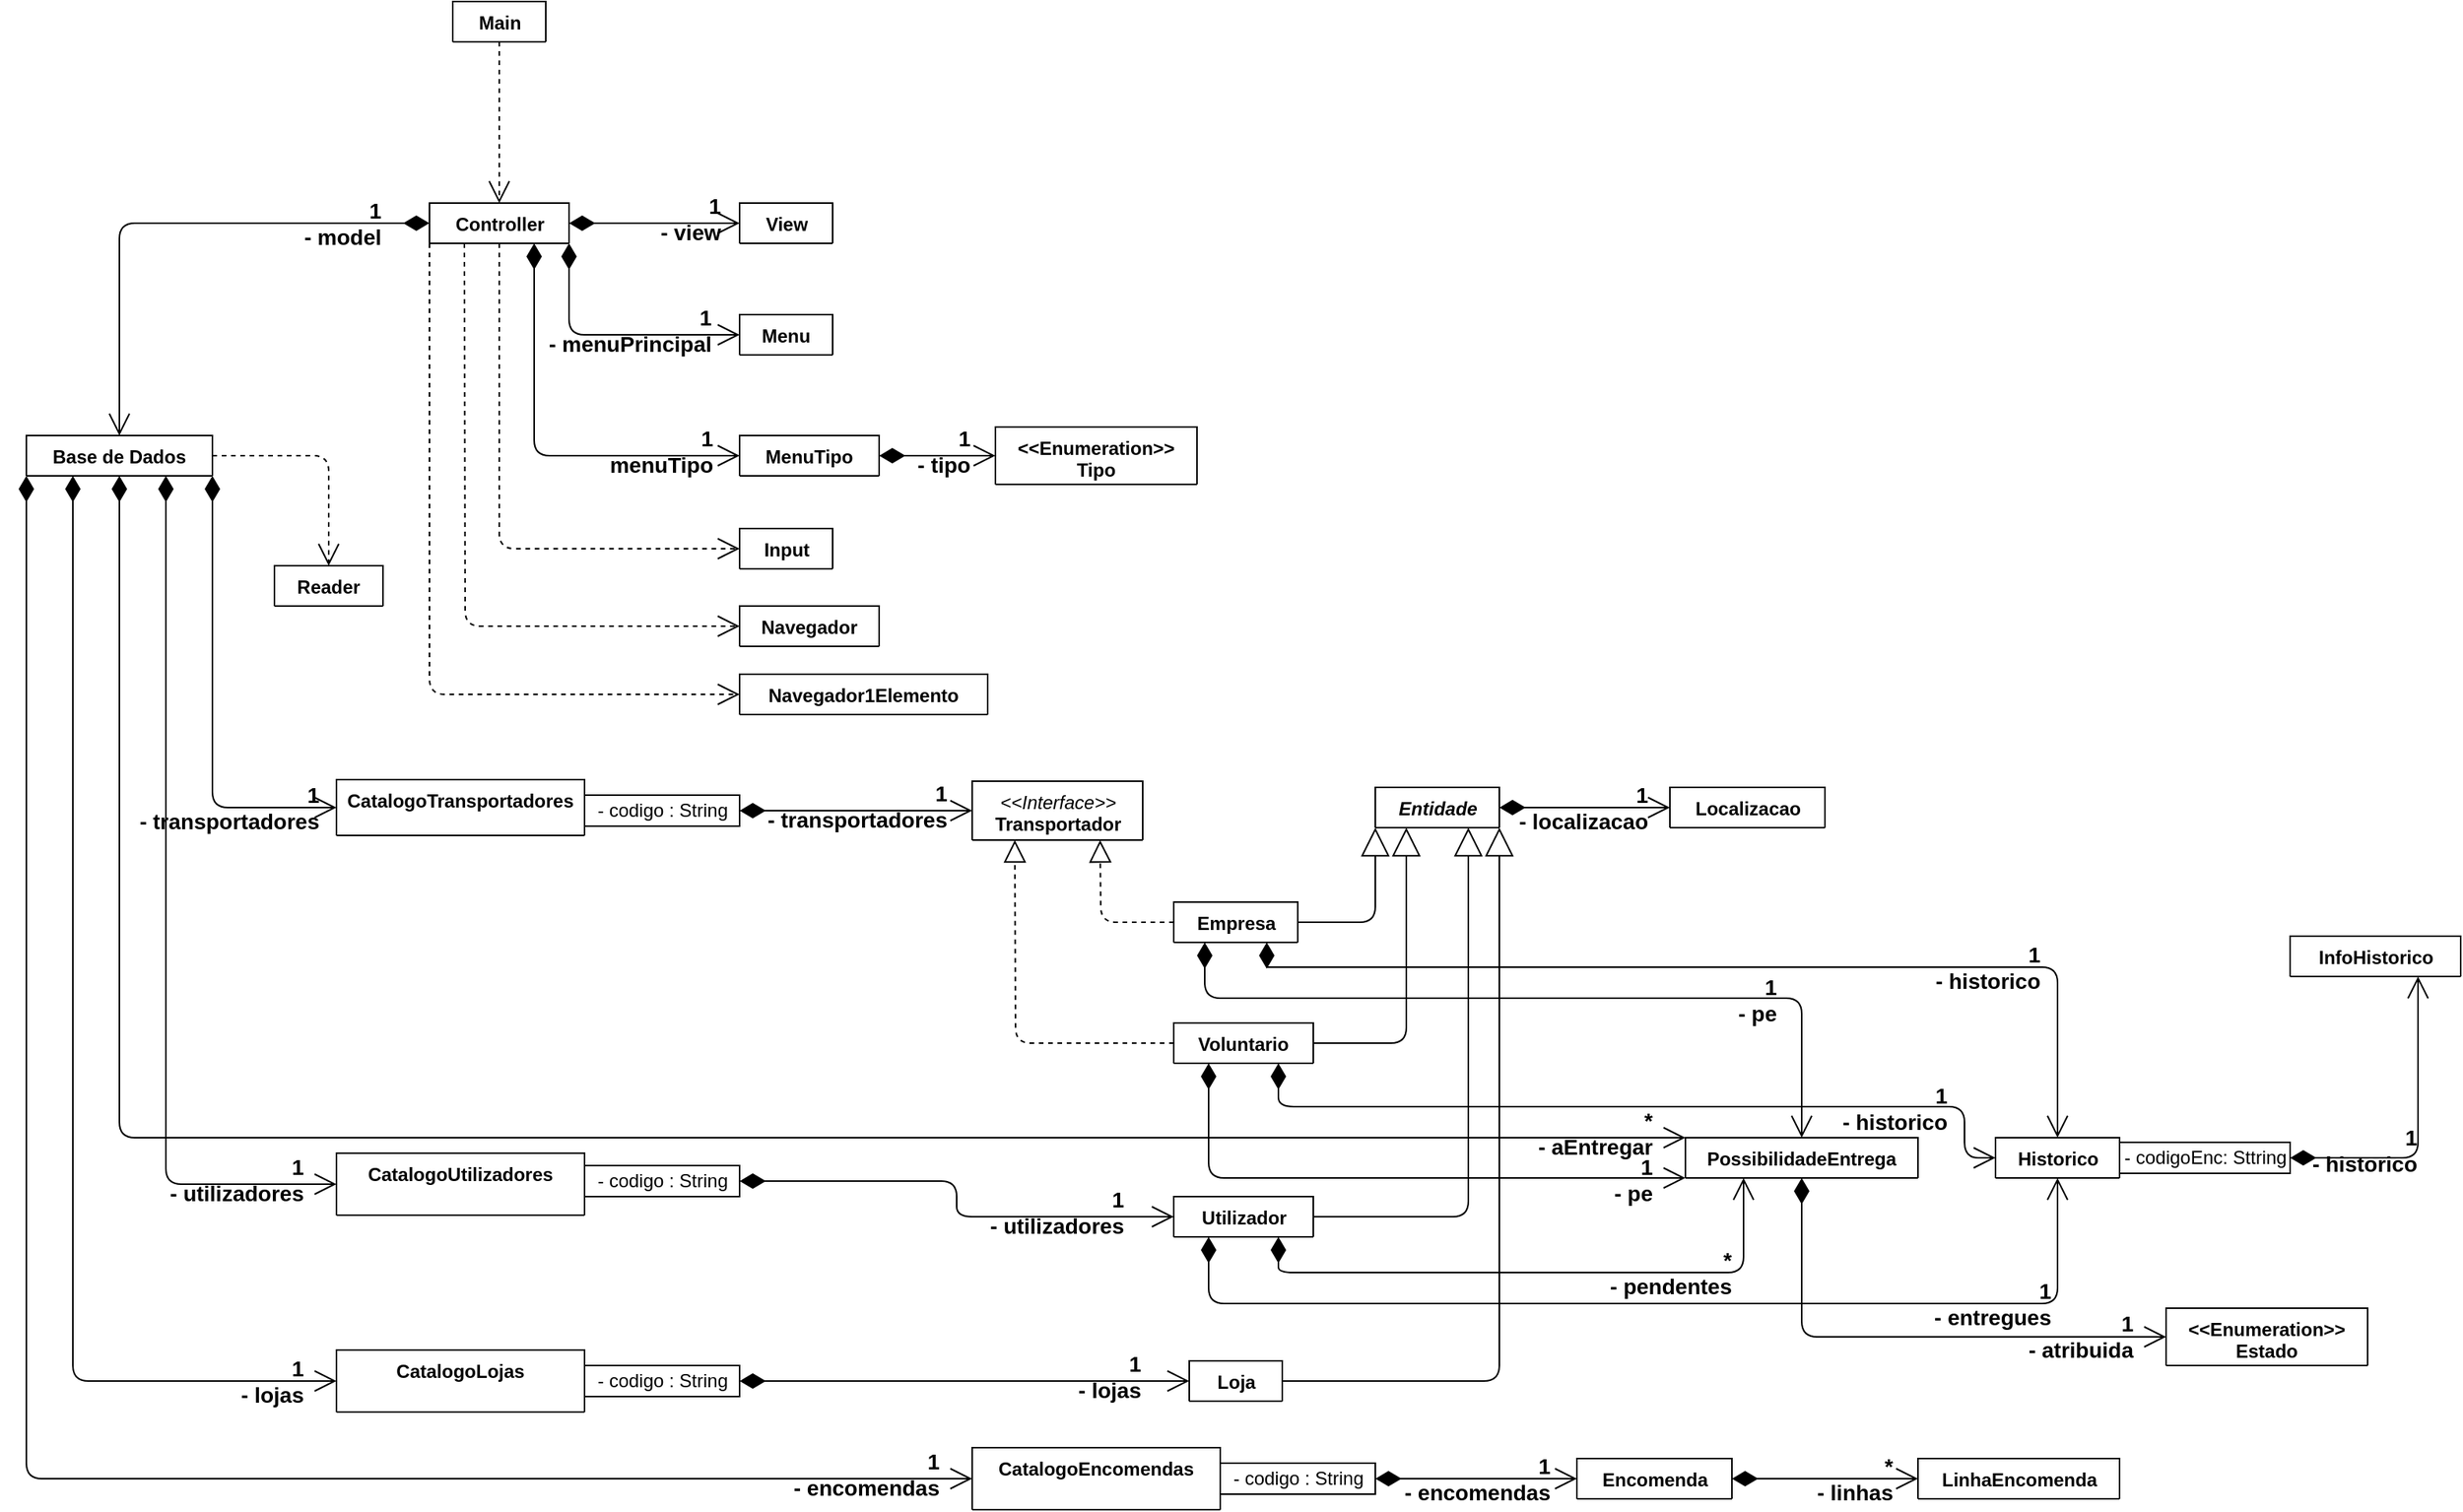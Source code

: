<mxfile version="13.0.1" type="device"><diagram id="2d_UpPPT81e-2zQqxZwh" name="Page-1"><mxGraphModel dx="1422" dy="814" grid="1" gridSize="10" guides="1" tooltips="1" connect="1" arrows="1" fold="1" page="1" pageScale="1" pageWidth="1654" pageHeight="1169" math="0" shadow="0"><root><mxCell id="0"/><mxCell id="1" parent="0"/><mxCell id="lEG9_ObM0ziBCvVGoYwQ-9" value="Main" style="swimlane;fontStyle=1;align=center;verticalAlign=top;childLayout=stackLayout;horizontal=1;startSize=26;horizontalStack=0;resizeParent=1;resizeParentMax=0;resizeLast=0;collapsible=1;marginBottom=0;fontFamily=Helvetica;html=1;" vertex="1" collapsed="1" parent="1"><mxGeometry x="295" y="120" width="60" height="26" as="geometry"><mxRectangle x="340" y="250" width="170" height="60" as="alternateBounds"/></mxGeometry></mxCell><mxCell id="lEG9_ObM0ziBCvVGoYwQ-10" value="" style="line;strokeWidth=1;fillColor=none;align=left;verticalAlign=middle;spacingTop=-1;spacingLeft=3;spacingRight=3;rotatable=0;labelPosition=right;points=[];portConstraint=eastwest;" vertex="1" parent="lEG9_ObM0ziBCvVGoYwQ-9"><mxGeometry y="26" width="60" height="8" as="geometry"/></mxCell><mxCell id="lEG9_ObM0ziBCvVGoYwQ-11" value="+ main(Args : String[] ) : void" style="text;strokeColor=none;fillColor=none;align=left;verticalAlign=top;spacingLeft=4;spacingRight=4;overflow=hidden;rotatable=0;points=[[0,0.5],[1,0.5]];portConstraint=eastwest;fontStyle=4" vertex="1" parent="lEG9_ObM0ziBCvVGoYwQ-9"><mxGeometry y="34" width="60" height="26" as="geometry"/></mxCell><mxCell id="V2ssn67zZCAF1zn7hpw8-8" value="- codigo : String" style="html=1;fontFamily=Helvetica;verticalAlign=middle;" parent="1" vertex="1"><mxGeometry x="380" y="1000" width="100" height="20" as="geometry"/></mxCell><mxCell id="V2ssn67zZCAF1zn7hpw8-12" value="- codigo : String" style="html=1;fontFamily=Helvetica;verticalAlign=middle;" parent="1" vertex="1"><mxGeometry x="380" y="871" width="100" height="20" as="geometry"/></mxCell><mxCell id="V2ssn67zZCAF1zn7hpw8-17" value="- codigo : String" style="html=1;fontFamily=Helvetica;verticalAlign=middle;" parent="1" vertex="1"><mxGeometry x="380" y="632" width="100" height="20" as="geometry"/></mxCell><mxCell id="V2ssn67zZCAF1zn7hpw8-23" value="- codigo : String" style="html=1;fontFamily=Helvetica;verticalAlign=middle;" parent="1" vertex="1"><mxGeometry x="790" y="1063" width="100" height="20" as="geometry"/></mxCell><mxCell id="fQvdjvI1ZJH5YDr_Coh9-1" value="- codigoEnc: Sttring" style="html=1;fontFamily=Helvetica;" parent="1" vertex="1"><mxGeometry x="1370" y="856" width="110" height="20" as="geometry"/></mxCell><mxCell id="lEG9_ObM0ziBCvVGoYwQ-52" value="&lt;b style=&quot;font-size: 14px&quot;&gt;*&lt;br&gt;- linhas&lt;/b&gt;" style="endArrow=open;html=1;endSize=12;startArrow=diamondThin;startSize=14;startFill=1;edgeStyle=orthogonalEdgeStyle;align=right;verticalAlign=bottom;labelBackgroundColor=none;exitX=1;exitY=0.5;exitDx=0;exitDy=0;entryX=0;entryY=0.5;entryDx=0;entryDy=0;" edge="1" parent="1" source="oH36JlHXVnOiKWt1ujmx-8" target="gMVd3OsbmyF7V2-NiOt_-1"><mxGeometry x="0.75" y="-20" relative="1" as="geometry"><mxPoint x="940" y="840" as="sourcePoint"/><mxPoint x="1100" y="840" as="targetPoint"/><mxPoint as="offset"/></mxGeometry></mxCell><mxCell id="lEG9_ObM0ziBCvVGoYwQ-53" value="&lt;b style=&quot;font-size: 14px&quot;&gt;1&lt;br&gt;- encomendas&lt;/b&gt;" style="endArrow=open;html=1;endSize=12;startArrow=diamondThin;startSize=14;startFill=1;edgeStyle=orthogonalEdgeStyle;align=right;verticalAlign=bottom;labelBackgroundColor=none;exitX=1;exitY=0.5;exitDx=0;exitDy=0;entryX=0;entryY=0.5;entryDx=0;entryDy=0;" edge="1" parent="1" source="V2ssn67zZCAF1zn7hpw8-23" target="oH36JlHXVnOiKWt1ujmx-8"><mxGeometry x="0.75" y="-20" relative="1" as="geometry"><mxPoint x="1000" y="987" as="sourcePoint"/><mxPoint x="1120" y="987" as="targetPoint"/><mxPoint as="offset"/></mxGeometry></mxCell><mxCell id="lEG9_ObM0ziBCvVGoYwQ-55" value="&lt;b style=&quot;font-size: 14px&quot;&gt;1&lt;br&gt;- localizacao&lt;/b&gt;" style="endArrow=open;html=1;endSize=12;startArrow=diamondThin;startSize=14;startFill=1;edgeStyle=orthogonalEdgeStyle;align=right;verticalAlign=bottom;labelBackgroundColor=none;exitX=1;exitY=0.5;exitDx=0;exitDy=0;entryX=0;entryY=0.5;entryDx=0;entryDy=0;" edge="1" parent="1" source="oH36JlHXVnOiKWt1ujmx-12" target="lEG9_ObM0ziBCvVGoYwQ-1"><mxGeometry x="0.75" y="-20" relative="1" as="geometry"><mxPoint x="650" y="721" as="sourcePoint"/><mxPoint x="780" y="721" as="targetPoint"/><mxPoint as="offset"/></mxGeometry></mxCell><mxCell id="lEG9_ObM0ziBCvVGoYwQ-59" value="" style="endArrow=block;endSize=16;endFill=0;html=1;labelBackgroundColor=none;exitX=1;exitY=0.5;exitDx=0;exitDy=0;entryX=0;entryY=1;entryDx=0;entryDy=0;" edge="1" parent="1" source="oH36JlHXVnOiKWt1ujmx-4" target="oH36JlHXVnOiKWt1ujmx-12"><mxGeometry y="40" width="160" relative="1" as="geometry"><mxPoint x="860" y="730" as="sourcePoint"/><mxPoint x="690" y="657" as="targetPoint"/><mxPoint as="offset"/><Array as="points"><mxPoint x="890" y="714"/></Array></mxGeometry></mxCell><mxCell id="lEG9_ObM0ziBCvVGoYwQ-60" value="" style="endArrow=block;endSize=16;endFill=0;html=1;labelBackgroundColor=none;exitX=1;exitY=0.5;exitDx=0;exitDy=0;entryX=0.25;entryY=1;entryDx=0;entryDy=0;" edge="1" parent="1" source="lEG9_ObM0ziBCvVGoYwQ-48" target="oH36JlHXVnOiKWt1ujmx-12"><mxGeometry y="40" width="160" relative="1" as="geometry"><mxPoint x="870" y="740" as="sourcePoint"/><mxPoint x="700" y="667" as="targetPoint"/><mxPoint as="offset"/><Array as="points"><mxPoint x="910" y="792"/></Array></mxGeometry></mxCell><mxCell id="lEG9_ObM0ziBCvVGoYwQ-61" value="" style="endArrow=block;endSize=16;endFill=0;html=1;labelBackgroundColor=none;exitX=1;exitY=0.5;exitDx=0;exitDy=0;entryX=0.75;entryY=1;entryDx=0;entryDy=0;" edge="1" parent="1" source="lEG9_ObM0ziBCvVGoYwQ-41" target="oH36JlHXVnOiKWt1ujmx-12"><mxGeometry y="40" width="160" relative="1" as="geometry"><mxPoint x="880" y="750" as="sourcePoint"/><mxPoint x="710" y="677" as="targetPoint"/><mxPoint as="offset"/><Array as="points"><mxPoint x="950" y="904"/></Array></mxGeometry></mxCell><mxCell id="lEG9_ObM0ziBCvVGoYwQ-62" value="" style="endArrow=block;endSize=16;endFill=0;html=1;labelBackgroundColor=none;exitX=1;exitY=0.5;exitDx=0;exitDy=0;entryX=1;entryY=1;entryDx=0;entryDy=0;" edge="1" parent="1" source="lEG9_ObM0ziBCvVGoYwQ-5" target="oH36JlHXVnOiKWt1ujmx-12"><mxGeometry y="40" width="160" relative="1" as="geometry"><mxPoint x="890" y="760" as="sourcePoint"/><mxPoint x="720" y="687" as="targetPoint"/><mxPoint as="offset"/><Array as="points"><mxPoint x="970" y="1010"/></Array></mxGeometry></mxCell><mxCell id="lEG9_ObM0ziBCvVGoYwQ-63" value="" style="endArrow=block;dashed=1;endFill=0;endSize=12;html=1;labelBackgroundColor=none;entryX=0.75;entryY=1;entryDx=0;entryDy=0;exitX=0;exitY=0.5;exitDx=0;exitDy=0;" edge="1" parent="1" source="oH36JlHXVnOiKWt1ujmx-4" target="lEG9_ObM0ziBCvVGoYwQ-39"><mxGeometry width="160" relative="1" as="geometry"><mxPoint x="600" y="797" as="sourcePoint"/><mxPoint x="760" y="797" as="targetPoint"/><Array as="points"><mxPoint x="713" y="714"/></Array></mxGeometry></mxCell><mxCell id="lEG9_ObM0ziBCvVGoYwQ-64" value="" style="endArrow=block;dashed=1;endFill=0;endSize=12;html=1;labelBackgroundColor=none;entryX=0.25;entryY=1;entryDx=0;entryDy=0;exitX=0;exitY=0.5;exitDx=0;exitDy=0;" edge="1" parent="1" source="lEG9_ObM0ziBCvVGoYwQ-48" target="lEG9_ObM0ziBCvVGoYwQ-39"><mxGeometry width="160" relative="1" as="geometry"><mxPoint x="610" y="807" as="sourcePoint"/><mxPoint x="695" y="671" as="targetPoint"/><Array as="points"><mxPoint x="658" y="792"/></Array></mxGeometry></mxCell><mxCell id="lEG9_ObM0ziBCvVGoYwQ-66" value="&lt;span style=&quot;font-size: 14px&quot;&gt;&lt;b&gt;*&lt;br&gt;- pendentes&lt;/b&gt;&lt;/span&gt;" style="endArrow=open;html=1;endSize=12;startArrow=diamondThin;startSize=14;startFill=1;edgeStyle=orthogonalEdgeStyle;align=right;verticalAlign=bottom;labelBackgroundColor=none;exitX=0.75;exitY=1;exitDx=0;exitDy=0;entryX=0.25;entryY=1;entryDx=0;entryDy=0;" edge="1" parent="1" source="lEG9_ObM0ziBCvVGoYwQ-41" target="lEG9_ObM0ziBCvVGoYwQ-28"><mxGeometry x="0.643" y="-20" relative="1" as="geometry"><mxPoint x="980" y="650" as="sourcePoint"/><mxPoint x="1090" y="650" as="targetPoint"/><mxPoint x="1" as="offset"/><Array as="points"><mxPoint x="828" y="940"/><mxPoint x="1128" y="940"/></Array></mxGeometry></mxCell><mxCell id="lEG9_ObM0ziBCvVGoYwQ-67" value="&lt;span style=&quot;font-size: 14px&quot;&gt;&lt;b&gt;1&lt;br&gt;- entregues&lt;/b&gt;&lt;/span&gt;" style="endArrow=open;html=1;endSize=12;startArrow=diamondThin;startSize=14;startFill=1;edgeStyle=orthogonalEdgeStyle;align=right;verticalAlign=bottom;labelBackgroundColor=none;exitX=0.25;exitY=1;exitDx=0;exitDy=0;entryX=0.5;entryY=1;entryDx=0;entryDy=0;" edge="1" parent="1" source="lEG9_ObM0ziBCvVGoYwQ-41" target="fQvdjvI1ZJH5YDr_Coh9-2"><mxGeometry x="0.75" y="-20" relative="1" as="geometry"><mxPoint x="837.5" y="852" as="sourcePoint"/><mxPoint x="1230.05" y="863" as="targetPoint"/><mxPoint as="offset"/><Array as="points"><mxPoint x="783" y="960"/><mxPoint x="1330" y="960"/></Array></mxGeometry></mxCell><mxCell id="lEG9_ObM0ziBCvVGoYwQ-68" value="&lt;span style=&quot;font-size: 14px&quot;&gt;&lt;b&gt;1&lt;br&gt;- pe&lt;/b&gt;&lt;/span&gt;" style="endArrow=open;html=1;endSize=12;startArrow=diamondThin;startSize=14;startFill=1;align=right;verticalAlign=bottom;labelBackgroundColor=none;exitX=0.25;exitY=1;exitDx=0;exitDy=0;entryX=0;entryY=1;entryDx=0;entryDy=0;edgeStyle=orthogonalEdgeStyle;" edge="1" parent="1" source="lEG9_ObM0ziBCvVGoYwQ-48" target="lEG9_ObM0ziBCvVGoYwQ-28"><mxGeometry x="0.895" y="-21" relative="1" as="geometry"><mxPoint x="837.5" y="889" as="sourcePoint"/><mxPoint x="1230.05" y="863" as="targetPoint"/><mxPoint as="offset"/><Array as="points"><mxPoint x="783" y="879"/></Array></mxGeometry></mxCell><mxCell id="lEG9_ObM0ziBCvVGoYwQ-69" value="&lt;span style=&quot;font-size: 14px&quot;&gt;&lt;b&gt;1&lt;br&gt;- historico&lt;/b&gt;&lt;/span&gt;" style="endArrow=open;html=1;endSize=12;startArrow=diamondThin;startSize=14;startFill=1;align=right;verticalAlign=bottom;labelBackgroundColor=none;exitX=0.75;exitY=1;exitDx=0;exitDy=0;entryX=0;entryY=0.5;entryDx=0;entryDy=0;edgeStyle=orthogonalEdgeStyle;" edge="1" parent="1" source="lEG9_ObM0ziBCvVGoYwQ-48" target="fQvdjvI1ZJH5YDr_Coh9-2"><mxGeometry x="0.874" y="-10" relative="1" as="geometry"><mxPoint x="847.5" y="899" as="sourcePoint"/><mxPoint x="1240.05" y="873" as="targetPoint"/><mxPoint y="1" as="offset"/><Array as="points"><mxPoint x="828" y="833"/><mxPoint x="1270" y="833"/><mxPoint x="1270" y="866"/></Array></mxGeometry></mxCell><mxCell id="lEG9_ObM0ziBCvVGoYwQ-70" value="&lt;span style=&quot;font-size: 14px&quot;&gt;&lt;b&gt;1&lt;br&gt;- pe&lt;/b&gt;&lt;/span&gt;" style="endArrow=open;html=1;endSize=12;startArrow=diamondThin;startSize=14;startFill=1;align=right;verticalAlign=bottom;labelBackgroundColor=none;exitX=0.25;exitY=1;exitDx=0;exitDy=0;entryX=0.5;entryY=0;entryDx=0;entryDy=0;edgeStyle=orthogonalEdgeStyle;" edge="1" parent="1" source="oH36JlHXVnOiKWt1ujmx-4" target="lEG9_ObM0ziBCvVGoYwQ-28"><mxGeometry x="0.73" y="-15" relative="1" as="geometry"><mxPoint x="1000" y="715" as="sourcePoint"/><mxPoint x="1392.55" y="689" as="targetPoint"/><mxPoint as="offset"/><Array as="points"><mxPoint x="780" y="763"/><mxPoint x="1165" y="763"/></Array></mxGeometry></mxCell><mxCell id="lEG9_ObM0ziBCvVGoYwQ-71" value="&lt;span style=&quot;font-size: 14px&quot;&gt;&lt;b&gt;1&lt;br&gt;- historico&lt;/b&gt;&lt;/span&gt;" style="endArrow=open;html=1;endSize=12;startArrow=diamondThin;startSize=14;startFill=1;align=right;verticalAlign=bottom;labelBackgroundColor=none;exitX=0.75;exitY=1;exitDx=0;exitDy=0;entryX=0.5;entryY=0;entryDx=0;entryDy=0;edgeStyle=orthogonalEdgeStyle;" edge="1" parent="1" source="oH36JlHXVnOiKWt1ujmx-4" target="fQvdjvI1ZJH5YDr_Coh9-2"><mxGeometry x="0.717" y="-10" relative="1" as="geometry"><mxPoint x="970" y="683.5" as="sourcePoint"/><mxPoint x="1432.5" y="744.5" as="targetPoint"/><mxPoint as="offset"/><Array as="points"><mxPoint x="820" y="743"/><mxPoint x="1330" y="743"/></Array></mxGeometry></mxCell><mxCell id="lEG9_ObM0ziBCvVGoYwQ-75" value="&lt;b style=&quot;font-size: 14px&quot;&gt;1&lt;br&gt;- lojas&lt;/b&gt;" style="endArrow=open;html=1;endSize=12;startArrow=diamondThin;startSize=14;startFill=1;edgeStyle=orthogonalEdgeStyle;align=right;verticalAlign=bottom;labelBackgroundColor=none;exitX=1;exitY=0.5;exitDx=0;exitDy=0;entryX=0;entryY=0.5;entryDx=0;entryDy=0;" edge="1" parent="1" source="V2ssn67zZCAF1zn7hpw8-8" target="lEG9_ObM0ziBCvVGoYwQ-5"><mxGeometry x="0.793" y="-17" relative="1" as="geometry"><mxPoint x="510" y="817" as="sourcePoint"/><mxPoint x="640" y="817" as="targetPoint"/><mxPoint as="offset"/></mxGeometry></mxCell><mxCell id="lEG9_ObM0ziBCvVGoYwQ-79" value="&lt;b style=&quot;font-size: 14px&quot;&gt;1&lt;br&gt;- utilizadores&lt;/b&gt;" style="endArrow=open;html=1;endSize=12;startArrow=diamondThin;startSize=14;startFill=1;edgeStyle=orthogonalEdgeStyle;align=right;verticalAlign=bottom;labelBackgroundColor=none;exitX=1;exitY=0.5;exitDx=0;exitDy=0;entryX=0;entryY=0.5;entryDx=0;entryDy=0;" edge="1" parent="1" source="V2ssn67zZCAF1zn7hpw8-12" target="lEG9_ObM0ziBCvVGoYwQ-41"><mxGeometry x="0.793" y="-17" relative="1" as="geometry"><mxPoint x="470" y="918.5" as="sourcePoint"/><mxPoint x="760" y="918.5" as="targetPoint"/><mxPoint as="offset"/></mxGeometry></mxCell><mxCell id="lEG9_ObM0ziBCvVGoYwQ-80" value="&lt;b style=&quot;font-size: 14px&quot;&gt;1&lt;br&gt;- transportadores&lt;/b&gt;" style="endArrow=open;html=1;endSize=12;startArrow=diamondThin;startSize=14;startFill=1;edgeStyle=orthogonalEdgeStyle;align=right;verticalAlign=bottom;labelBackgroundColor=none;exitX=1;exitY=0.5;exitDx=0;exitDy=0;entryX=0;entryY=0.5;entryDx=0;entryDy=0;" edge="1" parent="1" source="V2ssn67zZCAF1zn7hpw8-17" target="lEG9_ObM0ziBCvVGoYwQ-39"><mxGeometry x="0.793" y="-17" relative="1" as="geometry"><mxPoint x="500" y="996" as="sourcePoint"/><mxPoint x="530" y="743" as="targetPoint"/><mxPoint as="offset"/></mxGeometry></mxCell><mxCell id="lEG9_ObM0ziBCvVGoYwQ-1" value="Localizacao" style="swimlane;fontStyle=1;align=center;verticalAlign=top;childLayout=stackLayout;horizontal=1;startSize=26;horizontalStack=0;resizeParent=1;resizeParentMax=0;resizeLast=0;collapsible=1;marginBottom=0;fontFamily=Helvetica;html=1;" vertex="1" collapsed="1" parent="1"><mxGeometry x="1080" y="627" width="100" height="26" as="geometry"><mxRectangle x="340" y="250" width="320" height="250" as="alternateBounds"/></mxGeometry></mxCell><mxCell id="lEG9_ObM0ziBCvVGoYwQ-2" value="- latitude : double&#10;- longitude : double" style="text;strokeColor=none;fillColor=none;align=left;verticalAlign=top;spacingLeft=4;spacingRight=4;overflow=hidden;rotatable=0;points=[[0,0.5],[1,0.5]];portConstraint=eastwest;" vertex="1" parent="lEG9_ObM0ziBCvVGoYwQ-1"><mxGeometry y="26" width="100" height="34" as="geometry"/></mxCell><mxCell id="lEG9_ObM0ziBCvVGoYwQ-3" value="" style="line;strokeWidth=1;fillColor=none;align=left;verticalAlign=middle;spacingTop=-1;spacingLeft=3;spacingRight=3;rotatable=0;labelPosition=right;points=[];portConstraint=eastwest;" vertex="1" parent="lEG9_ObM0ziBCvVGoYwQ-1"><mxGeometry y="60" width="100" height="8" as="geometry"/></mxCell><mxCell id="lEG9_ObM0ziBCvVGoYwQ-4" value="+ Localizacao()&#10;+ Localizacao(latitude : double, longitude : double)&#10;+ Localizacao(l : Localizacao)&#10;+ getLatitude() : double&#10;+ getLongitude() : double&#10;+ setLatitude(latitude : double) : void&#10;+ setLongitude(longitude : double) : void&#10;+ toString() : String&#10;+ clone() : Localizacao&#10;+ equals(o : Object) : boolean&#10;+ distance(l : Localizacao) : double&#10;+ closerOrEqual(l : Localizacao, max : double) : boolean" style="text;strokeColor=none;fillColor=none;align=left;verticalAlign=top;spacingLeft=4;spacingRight=4;overflow=hidden;rotatable=0;points=[[0,0.5],[1,0.5]];portConstraint=eastwest;" vertex="1" parent="lEG9_ObM0ziBCvVGoYwQ-1"><mxGeometry y="68" width="100" height="182" as="geometry"/></mxCell><mxCell id="oH36JlHXVnOiKWt1ujmx-12" value="&lt;i&gt;Entidade&lt;/i&gt;" style="swimlane;fontStyle=1;align=center;verticalAlign=top;childLayout=stackLayout;horizontal=1;startSize=26;horizontalStack=0;resizeParent=1;resizeParentMax=0;resizeLast=0;collapsible=1;marginBottom=0;fontFamily=Helvetica;html=1;" parent="1" vertex="1" collapsed="1"><mxGeometry x="890" y="627" width="80" height="26" as="geometry"><mxRectangle x="580" y="335" width="650" height="390" as="alternateBounds"/></mxGeometry></mxCell><mxCell id="oH36JlHXVnOiKWt1ujmx-13" value="&lt;u&gt;- defaultNome : String = &quot;n/d&quot;;&lt;br&gt;- defaultCodigo : String = &quot;n/d&quot;;&lt;br&gt;- defaultSuffixMail : String = &quot;@mail.com&quot;;&lt;br&gt;- defaultPassword : String = &quot;1234&quot;;&lt;/u&gt;&lt;br&gt;- codigo : String&lt;br&gt;- nome : String&lt;br&gt;- mail : String&lt;br&gt;- password : String" style="text;strokeColor=none;fillColor=none;align=left;verticalAlign=top;spacingLeft=4;spacingRight=4;overflow=hidden;rotatable=0;points=[[0,0.5],[1,0.5]];portConstraint=eastwest;html=1;" parent="oH36JlHXVnOiKWt1ujmx-12" vertex="1"><mxGeometry y="26" width="80" height="124" as="geometry"/></mxCell><mxCell id="oH36JlHXVnOiKWt1ujmx-14" value="" style="line;strokeWidth=1;fillColor=none;align=left;verticalAlign=middle;spacingTop=-1;spacingLeft=3;spacingRight=3;rotatable=0;labelPosition=right;points=[];portConstraint=eastwest;" parent="oH36JlHXVnOiKWt1ujmx-12" vertex="1"><mxGeometry y="150" width="80" height="8" as="geometry"/></mxCell><mxCell id="oH36JlHXVnOiKWt1ujmx-15" value="&lt;i&gt;+ clone() : Entidade&lt;/i&gt;&lt;br&gt;+ Entidade()&lt;br&gt;+ Entidade(codigo : String, nome : String , localizacao : Localizacao)&lt;br&gt;+ Entidade(codigo : String, nome : String , mail : String, password : String, localizacao : Localizacao)&lt;br&gt;+ Entidade(e : Entidade)&lt;br&gt;+ getNome() : String&lt;br&gt;+ getCodigo() : String&lt;br&gt;+ getMail() : String&lt;br&gt;- getPassword() : String&lt;br&gt;+ getLocalizacao() : Localizacao&lt;br&gt;+ setMail(mail : String) : void&lt;br&gt;+ setPassword(password : String) : void&lt;br&gt;+ setLocalizacao(gps : Localizacao) : void&lt;br&gt;+ equals(o : Object) : boolean&lt;br&gt;+ toString() : String&lt;br&gt;+ checkPassword(password : String) : boolean" style="text;strokeColor=none;fillColor=none;align=left;verticalAlign=top;spacingLeft=4;spacingRight=4;overflow=hidden;rotatable=0;points=[[0,0.5],[1,0.5]];portConstraint=eastwest;html=1;" parent="oH36JlHXVnOiKWt1ujmx-12" vertex="1"><mxGeometry y="158" width="80" height="232" as="geometry"/></mxCell><mxCell id="lEG9_ObM0ziBCvVGoYwQ-39" value="&lt;i style=&quot;font-weight: 400&quot;&gt;&amp;lt;&amp;lt;Interface&amp;gt;&amp;gt;&lt;/i&gt;&lt;br style=&quot;font-weight: 400&quot;&gt;&lt;b&gt;Transportador&lt;/b&gt;" style="swimlane;fontStyle=1;align=center;verticalAlign=top;childLayout=stackLayout;horizontal=1;startSize=38;horizontalStack=0;resizeParent=1;resizeParentMax=0;resizeLast=0;collapsible=1;marginBottom=0;fontFamily=Helvetica;html=1;" vertex="1" collapsed="1" parent="1"><mxGeometry x="630" y="623" width="110" height="38" as="geometry"><mxRectangle x="150" y="219" width="700" height="382" as="alternateBounds"/></mxGeometry></mxCell><mxCell id="lEG9_ObM0ziBCvVGoYwQ-40" value="+ getCodigo() : String&#10;+ clone() : Transportador&#10;+ getMail() : String&#10;+ getAvailable() : boolean&#10;+ checkPassword(password : String) : boolean&#10;+ setAvailable(available : boolean) : void&#10;+ getLocalizacao() : Localizacao&#10;+ entregar(pe : PossibilidadeEntrega) : void&#10;+ getRaio() : double&#10;+ aceitoTransporteMedicamentos() : boolean&#10;+ aceitaMedicamentos(state : boolean) : void&#10;+ acessivel(l : Localizacao) : boolean&#10;+ entregue(tempo : double) : InfoHistorico throws EncomendaNotFoundException&#10;+ getDistanciaTotal() : double&#10;+ aceitar() : void throws EncomendaNotFoundException&#10;+ recusar() : PossibilidadeEntrega throws EncomendaNotFoundException&#10;+ getEstadoEntrega() : Estado throws EncomendaNotFoundException&#10;+ getCodigoEncomenda() : String throws EncomendaNotFoundException&#10;+ setRaio(raio : double) : void throws NotPositiveNumberException&#10;+ getCusto(peso : double, distancia : double, tempo : double) : double&#10;+ classificar(encomenda : String, classificacao : int) : void throws EncomendaNotFoundException, ClassificacaoInvalidaException&#10;+ classificacaoMedia() : double&#10;+ toString() : String&#10;+ encomendasTransportadas() : List&lt;String&gt;" style="text;strokeColor=none;fillColor=none;align=left;verticalAlign=top;spacingLeft=4;spacingRight=4;overflow=hidden;rotatable=0;points=[[0,0.5],[1,0.5]];portConstraint=eastwest;" vertex="1" parent="lEG9_ObM0ziBCvVGoYwQ-39"><mxGeometry y="38" width="110" height="344" as="geometry"/></mxCell><mxCell id="lEG9_ObM0ziBCvVGoYwQ-48" value="Voluntario" style="swimlane;fontStyle=1;align=center;verticalAlign=top;childLayout=stackLayout;horizontal=1;startSize=26;horizontalStack=0;resizeParent=1;resizeParentMax=0;resizeLast=0;collapsible=1;marginBottom=0;" vertex="1" collapsed="1" parent="1"><mxGeometry x="760" y="779" width="90" height="26" as="geometry"><mxRectangle x="120" y="169" width="700" height="490" as="alternateBounds"/></mxGeometry></mxCell><mxCell id="lEG9_ObM0ziBCvVGoYwQ-49" value="- raio : double&#10;- available : boolean&#10;- certificado : boolean" style="text;strokeColor=none;fillColor=none;align=left;verticalAlign=top;spacingLeft=4;spacingRight=4;overflow=hidden;rotatable=0;points=[[0,0.5],[1,0.5]];portConstraint=eastwest;" vertex="1" parent="lEG9_ObM0ziBCvVGoYwQ-48"><mxGeometry y="26" width="90" height="44" as="geometry"/></mxCell><mxCell id="lEG9_ObM0ziBCvVGoYwQ-50" value="" style="line;strokeWidth=1;fillColor=none;align=left;verticalAlign=middle;spacingTop=-1;spacingLeft=3;spacingRight=3;rotatable=0;labelPosition=right;points=[];portConstraint=eastwest;" vertex="1" parent="lEG9_ObM0ziBCvVGoYwQ-48"><mxGeometry y="70" width="90" height="8" as="geometry"/></mxCell><mxCell id="lEG9_ObM0ziBCvVGoYwQ-51" value="&lt;u&gt;+ parse(linha : String) : Voluntario throws NumberArgumentsLineException, TypeConvertionException&lt;/u&gt;&lt;br&gt;+ Voluntario()&lt;br&gt;+ Voluntario(codigo : String, nome : String, localizacao : Localizacao, raio : double)&lt;br&gt;+ Voluntario(codigo : String, nome : String, mail : String, password : String, localizacao : Localizacao)&lt;br&gt;+ Voluntario(voluntario : Voluntario)&lt;br&gt;+ getRaio() : double&lt;br&gt;+ getAvailable() : boolean&lt;br&gt;+ getHistorico() : Historico&lt;br&gt;- getPossibilidadeEntrega() : PossibilidadeEntrega&lt;br&gt;+ setAvailable(available : boolean) : void&lt;br&gt;- setPossibilidadeEntrega(pe : PossibilidadeEntrega) : void&lt;br&gt;+ clone() : Voluntario&lt;br&gt;+ equals(o : Object) : boolean&lt;br&gt;+ toString() : String&lt;br&gt;+ aceitoTransporteMedicamentos() : boolean&lt;br&gt;+ aceitaMedicamentos(state : boolean) : void&lt;br&gt;+ acessivel(l : Localizacao) : boolean&lt;br&gt;+ entregar(pe : PossibilidadeEntrega) : void&lt;br&gt;+ entregue(tempo : double) : InfoHistorico throws EncomendaNotFoundException&lt;br&gt;+ getDistanciaTotal() : double&lt;br&gt;+ setRaio(raio : double) : void throws NotPositiveNumberException&lt;br&gt;+ aceitar() : void throws EncomendaNotFoundException&lt;br&gt;+ recusar() : PossibilidadeEntrega throws EncomendaNotFoundException&lt;br&gt;+ getEstadoEntrega() : Estado throws EncomendaNotFoundException&lt;br&gt;+ getCodigoEncomenda() : String throws EncomendaNotFoundException&lt;br&gt;+ getCusto(peso : double, distancia : double, tempo : double) : double&lt;br&gt;+ classificar(encomenda : String, classificacao : int) : void throws EncomendaNotFoundException, ClassificacaoInvalidaException&lt;br&gt;+ classificacaoMedia() : double&lt;br&gt;+ encomendasTransportadas() : List&amp;lt;String&amp;gt;" style="text;strokeColor=none;fillColor=none;align=left;verticalAlign=top;spacingLeft=4;spacingRight=4;overflow=hidden;rotatable=0;points=[[0,0.5],[1,0.5]];portConstraint=eastwest;html=1;" vertex="1" parent="lEG9_ObM0ziBCvVGoYwQ-48"><mxGeometry y="78" width="90" height="412" as="geometry"/></mxCell><mxCell id="lEG9_ObM0ziBCvVGoYwQ-28" value="PossibilidadeEntrega" style="swimlane;fontStyle=1;align=center;verticalAlign=top;childLayout=stackLayout;horizontal=1;startSize=26;horizontalStack=0;resizeParent=1;resizeParentMax=0;resizeLast=0;collapsible=1;marginBottom=0;fontFamily=Helvetica;html=0;" vertex="1" collapsed="1" parent="1"><mxGeometry x="1090" y="853" width="150" height="26" as="geometry"><mxRectangle x="250" y="144" width="590" height="540" as="alternateBounds"/></mxGeometry></mxCell><mxCell id="lEG9_ObM0ziBCvVGoYwQ-29" value="- blackList : Set&lt;String&gt;&#10;- inicio : LocalDateTime&#10;- custo : double&#10;- demora : double&#10;- transportador : String" style="text;strokeColor=none;fillColor=none;align=left;verticalAlign=top;spacingLeft=4;spacingRight=4;overflow=hidden;rotatable=0;points=[[0,0.5],[1,0.5]];portConstraint=eastwest;" vertex="1" parent="lEG9_ObM0ziBCvVGoYwQ-28"><mxGeometry y="26" width="150" height="74" as="geometry"/></mxCell><mxCell id="lEG9_ObM0ziBCvVGoYwQ-30" value="" style="line;strokeWidth=1;fillColor=none;align=left;verticalAlign=middle;spacingTop=-1;spacingLeft=3;spacingRight=3;rotatable=0;labelPosition=right;points=[];portConstraint=eastwest;" vertex="1" parent="lEG9_ObM0ziBCvVGoYwQ-28"><mxGeometry y="100" width="150" height="8" as="geometry"/></mxCell><mxCell id="lEG9_ObM0ziBCvVGoYwQ-31" value="+ PossibilidadeEntrega()&#10;+ PossibilidadeEntrega(e : Encomenda, gpsLoja : Localizacao, gpsUtilizador : Localizacao, demora : double)&#10;+ PossibilidadeEntrega(pe : PossibilidadeEntrega)&#10;- getEncomenda() : Encomenda&#10;+ getAtribuida() : Estado&#10;+ getTransportador() : String&#10;+ isAceite() : boolean&#10;+ isEsperarResposta() : boolean&#10;+ isAEntregar() : boolean&#10;- getBlackList() : Set&lt;String&gt;&#10;+ getGpsUtilizador() : Localizacao&#10;+ getCodigoUtilizador() : String&#10;+ getCodigoEncomenda() : String&#10;+ getCodigoLoja() : String&#10;+ getPesoEncomenda() : double&#10;+ getGpsLoja() : Localizacao&#10;- getInicio() : LocalDateTime&#10;+ getDemora() : double&#10;+ getCusto() : double&#10;+ setAceite() : void&#10;+ setAEntregar(transportador : String) : void&#10;+ setEsperar(transportador : String, custo : double) : void&#10;+ hashCode() : int&#10;+ equals(o : Object) : boolean&#10;+ clone() : PossibilidadeEntrega&#10;+ toString() : String&#10;+ block(transportador : String) : void&#10;+ isBlocked(codigo : String) : boolean&#10;+ start() : void&#10;+ isMedica() : boolean" style="text;strokeColor=none;fillColor=none;align=left;verticalAlign=top;spacingLeft=4;spacingRight=4;overflow=hidden;rotatable=0;points=[[0,0.5],[1,0.5]];portConstraint=eastwest;" vertex="1" parent="lEG9_ObM0ziBCvVGoYwQ-28"><mxGeometry y="108" width="150" height="432" as="geometry"/></mxCell><mxCell id="fQvdjvI1ZJH5YDr_Coh9-2" value="Historico&lt;br&gt;" style="swimlane;fontStyle=1;align=center;verticalAlign=top;childLayout=stackLayout;horizontal=1;startSize=26;horizontalStack=0;resizeParent=1;resizeParentMax=0;resizeLast=0;collapsible=1;marginBottom=0;fontFamily=Helvetica;html=1;" parent="1" vertex="1" collapsed="1"><mxGeometry x="1290" y="853" width="80" height="26" as="geometry"><mxRectangle x="20" y="340" width="650" height="280" as="alternateBounds"/></mxGeometry></mxCell><mxCell id="fQvdjvI1ZJH5YDr_Coh9-3" value="" style="line;strokeWidth=1;fillColor=none;align=left;verticalAlign=middle;spacingTop=-1;spacingLeft=3;spacingRight=3;rotatable=0;labelPosition=right;points=[];portConstraint=eastwest;" parent="fQvdjvI1ZJH5YDr_Coh9-2" vertex="1"><mxGeometry y="26" width="80" height="8" as="geometry"/></mxCell><mxCell id="fQvdjvI1ZJH5YDr_Coh9-4" value="+ Historico()&#10;+ Historico(t : Map&lt;String,InfoHistorico&gt;)&#10;+ Historico(h : Historico)&#10;+ getHistorico() : Map&lt;String,InfoHistorico&gt;&#10;+ add (i : InfoHistorico) : void&#10;+ clone() : Historico&#10;+ equals(o : Object) : boolean&#10;+ toString() : String&#10;+ getFaturadoIntervalo(inf : LocalDateTime, sup : LocalDateTime) : double throws OrdemCronologicaErradaException&#10;+ getDistanciaTotal() : double&#10;- getNaoClassificados() : Stream&lt;InfoHistorico&gt;&#10;+ getListNaoClassificados() : List&lt;String&gt;&#10;+ classificar(encomenda : String, classificacao : int) : String throws ClassificacaoInvalidaException, EncomendaNotFoundException&#10;+ getSize() : int&#10;+ getInfoHistoricoIntervalo(inf : LocalDateTime, sup : LocalDateTime, transportador : String) : Collection&lt;String&gt; throws OrdemCronologicaErradaException {&#10;+ ratingMedioTransportador() : double&#10;+ getListTransportadas() : List&lt;String&gt;" style="text;strokeColor=none;fillColor=none;align=left;verticalAlign=top;spacingLeft=4;spacingRight=4;overflow=hidden;rotatable=0;points=[[0,0.5],[1,0.5]];portConstraint=eastwest;fontFamily=Helvetica;" parent="fQvdjvI1ZJH5YDr_Coh9-2" vertex="1"><mxGeometry y="34" width="80" height="246" as="geometry"/></mxCell><mxCell id="oH36JlHXVnOiKWt1ujmx-4" value="Empresa" style="swimlane;fontStyle=1;align=center;verticalAlign=top;childLayout=stackLayout;horizontal=1;startSize=26;horizontalStack=0;resizeParent=1;resizeParentMax=0;resizeLast=0;collapsible=1;marginBottom=0;fontFamily=Helvetica;html=1;" parent="1" vertex="1" collapsed="1"><mxGeometry x="760" y="701" width="80" height="26" as="geometry"><mxRectangle x="70" y="40" width="650" height="850" as="alternateBounds"/></mxGeometry></mxCell><mxCell id="oH36JlHXVnOiKWt1ujmx-5" value="- nif : int&#10;- raio : double&#10;- precoPorKm : double&#10;- precoPorPeso : double&#10;- precoPorHora : double&#10;- available : boolean&#10;- certificado : boolean" style="text;strokeColor=none;fillColor=none;align=left;verticalAlign=top;spacingLeft=4;spacingRight=4;overflow=hidden;rotatable=0;points=[[0,0.5],[1,0.5]];portConstraint=eastwest;" parent="oH36JlHXVnOiKWt1ujmx-4" vertex="1"><mxGeometry y="26" width="80" height="104" as="geometry"/></mxCell><mxCell id="oH36JlHXVnOiKWt1ujmx-6" value="" style="line;strokeWidth=1;fillColor=none;align=left;verticalAlign=middle;spacingTop=-1;spacingLeft=3;spacingRight=3;rotatable=0;labelPosition=right;points=[];portConstraint=eastwest;" parent="oH36JlHXVnOiKWt1ujmx-4" vertex="1"><mxGeometry y="130" width="80" height="8" as="geometry"/></mxCell><mxCell id="oH36JlHXVnOiKWt1ujmx-7" value="&lt;font style=&quot;font-size: 12px&quot;&gt;&lt;u&gt;+ parse(linha : String) : Empresa throws NumberArgumentsLineException, TypeConvertionException&lt;br&gt;&lt;/u&gt;&lt;/font&gt;&lt;div style=&quot;line-height: 19px&quot;&gt;&lt;div&gt;&lt;font style=&quot;font-size: 12px&quot;&gt;+ &lt;span&gt;Empresa&lt;/span&gt;(codigo &lt;span&gt;:&lt;/span&gt; String, nome &lt;span&gt;:&lt;/span&gt; String, localizacao &lt;span&gt;:&lt;/span&gt; Localizacao, nif &lt;span&gt;:&lt;/span&gt; &lt;span&gt;int&lt;/span&gt;, raio &lt;span&gt;:&lt;/span&gt; &lt;span&gt;double&lt;/span&gt;, precoPorKm &lt;span&gt;:&lt;/span&gt; &lt;span&gt;double&lt;/span&gt;)&lt;/font&gt;&lt;/div&gt;&lt;div&gt;&lt;font style=&quot;font-size: 12px&quot;&gt;+ &lt;span&gt;Empresa&lt;/span&gt;(codigo &lt;span&gt;:&lt;/span&gt; String, nome &lt;span&gt;:&lt;/span&gt; String, mail &lt;span&gt;:&lt;/span&gt; String, password &lt;span&gt;:&lt;/span&gt; String, localizacao &lt;span&gt;:&lt;/span&gt; Localizacao)&lt;/font&gt;&lt;/div&gt;&lt;div&gt;&lt;font style=&quot;font-size: 12px&quot;&gt;+ &lt;span&gt;Empresa&lt;/span&gt;(empresa &lt;span&gt;:&lt;/span&gt; Empresa)&lt;/font&gt;&lt;/div&gt;&lt;div&gt;&lt;font style=&quot;font-size: 12px&quot;&gt;+ &lt;span&gt;getNif&lt;/span&gt;() &lt;span&gt;:&lt;/span&gt; &lt;span&gt;int&lt;/span&gt;&lt;/font&gt;&lt;/div&gt;&lt;div&gt;&lt;font style=&quot;font-size: 12px&quot;&gt;+ &lt;span&gt;getRaio&lt;/span&gt;() &lt;span&gt;:&lt;/span&gt; &lt;span&gt;double&lt;/span&gt;&lt;/font&gt;&lt;/div&gt;&lt;div&gt;&lt;font style=&quot;font-size: 12px&quot;&gt;+ &lt;span&gt;getPrecoPorKm&lt;/span&gt;() &lt;span&gt;:&lt;/span&gt; &lt;span&gt;double&lt;/span&gt;&lt;/font&gt;&lt;/div&gt;&lt;div&gt;&lt;font style=&quot;font-size: 12px&quot;&gt;+ &lt;span&gt;getPrecoPorPeso&lt;/span&gt;() &lt;span&gt;:&lt;/span&gt; &lt;span&gt;double&lt;/span&gt;&lt;/font&gt;&lt;/div&gt;&lt;div&gt;&lt;font style=&quot;font-size: 12px&quot;&gt;+ &lt;span&gt;getPrecoPorHora&lt;/span&gt;() &lt;span&gt;:&lt;/span&gt; &lt;span&gt;double&lt;/span&gt;&lt;/font&gt;&lt;/div&gt;&lt;div&gt;&lt;font style=&quot;font-size: 12px&quot;&gt;+ &lt;span&gt;getAvailable&lt;/span&gt;() &lt;span&gt;:&lt;/span&gt; &lt;span&gt;boolean&lt;/span&gt;&lt;/font&gt;&lt;/div&gt;&lt;div&gt;&lt;font style=&quot;font-size: 12px&quot;&gt;- &lt;span&gt;getHistorico&lt;/span&gt;() &lt;span&gt;:&lt;/span&gt; &lt;span&gt;Historico&lt;/span&gt;&lt;/font&gt;&lt;/div&gt;&lt;div&gt;&lt;font style=&quot;font-size: 12px&quot;&gt;- &lt;span&gt;getPossibilidadeEntrega&lt;/span&gt;() &lt;span&gt;:&lt;/span&gt; &lt;span&gt;PossibilidadeEntrega&lt;/span&gt;&lt;/font&gt;&lt;/div&gt;&lt;div&gt;&lt;font style=&quot;font-size: 12px&quot;&gt;+ &lt;span&gt;setAvailable&lt;/span&gt;(available &lt;span&gt;:&lt;/span&gt; &lt;span&gt;boolean&lt;/span&gt;) &lt;span&gt;:&lt;/span&gt; &lt;span&gt;void&lt;/span&gt;&lt;/font&gt;&lt;/div&gt;&lt;div&gt;&lt;font style=&quot;font-size: 12px&quot;&gt;+ &lt;span&gt;setPossibilidadeEntrega&lt;/span&gt;(pe &lt;span&gt;:&lt;/span&gt; PossibilidadeEntrega) &lt;span&gt;:&lt;/span&gt; &lt;span&gt;void&lt;/span&gt;&lt;/font&gt;&lt;/div&gt;&lt;div&gt;&lt;font style=&quot;font-size: 12px&quot;&gt;+ &lt;span&gt;clone&lt;/span&gt;() &lt;span&gt;:&lt;/span&gt; &lt;span&gt;Empresa&lt;/span&gt;&lt;/font&gt;&lt;/div&gt;&lt;div&gt;&lt;font style=&quot;font-size: 12px&quot;&gt;+ &lt;span&gt;equals&lt;/span&gt;(o &lt;span&gt;:&lt;/span&gt; Object) &lt;span&gt;:&lt;/span&gt; &lt;span&gt;boolean&lt;/span&gt;&lt;/font&gt;&lt;/div&gt;&lt;div&gt;&lt;font style=&quot;font-size: 12px&quot;&gt;+ &lt;span&gt;toString&lt;/span&gt;() &lt;span&gt;:&lt;/span&gt; &lt;span&gt;String&lt;/span&gt;&lt;/font&gt;&lt;/div&gt;&lt;div&gt;&lt;font style=&quot;font-size: 12px&quot;&gt;+ &lt;span&gt;aceitoTransporteMedicamentos&lt;/span&gt;() &lt;span&gt;:&lt;/span&gt; &lt;span&gt;boolean&lt;/span&gt;&lt;/font&gt;&lt;/div&gt;&lt;div&gt;&lt;font style=&quot;font-size: 12px&quot;&gt;+ &lt;span&gt;aceitaMedicamentos&lt;/span&gt;(state &lt;span&gt;:&lt;/span&gt; &lt;span&gt;boolean&lt;/span&gt;) &lt;span&gt;:&lt;/span&gt; &lt;span&gt;void&lt;/span&gt;&lt;/font&gt;&lt;/div&gt;&lt;div&gt;&lt;font style=&quot;font-size: 12px&quot;&gt;+ &lt;span&gt;acessivel&lt;/span&gt;(l &lt;span&gt;:&lt;/span&gt; Localizacao) &lt;span&gt;:&lt;/span&gt; &lt;span&gt;boolean&lt;/span&gt;&lt;/font&gt;&lt;/div&gt;&lt;div&gt;&lt;font style=&quot;font-size: 12px&quot;&gt;+ &lt;span&gt;entregar&lt;/span&gt;(pe &lt;span&gt;:&lt;/span&gt; PossibilidadeEntrega) &lt;span&gt;:&lt;/span&gt; &lt;span&gt;void&lt;/span&gt;&lt;/font&gt;&lt;/div&gt;&lt;div&gt;&lt;font style=&quot;font-size: 12px&quot;&gt;+ &lt;span&gt;entregue&lt;/span&gt;(tempo &lt;span&gt;:&lt;/span&gt; &lt;span&gt;double&lt;/span&gt;) &lt;span&gt;:&lt;/span&gt; &lt;span&gt;InfoHistorico&lt;/span&gt; throws &lt;span&gt;EncomendaNotFoundException&lt;/span&gt;&lt;/font&gt;&lt;/div&gt;&lt;div&gt;&lt;font style=&quot;font-size: 12px&quot;&gt;+ &lt;span&gt;getDistanciaTotal&lt;/span&gt;() &lt;span&gt;:&lt;/span&gt; &lt;span&gt;double&lt;/span&gt;&lt;/font&gt;&lt;/div&gt;&lt;div&gt;&lt;font style=&quot;font-size: 12px&quot;&gt;+ &lt;span&gt;getFaturadoIntervalo&lt;/span&gt; (inf &lt;span&gt;:&lt;/span&gt; LocalDateTime, sup &lt;span&gt;:&lt;/span&gt; LocalDateTime) &lt;span&gt;:&lt;/span&gt; &lt;span&gt;double&lt;/span&gt; throws &lt;span&gt;OrdemCronologicaErradaException&lt;/span&gt;&lt;/font&gt;&lt;/div&gt;&lt;div&gt;&lt;font style=&quot;font-size: 12px&quot;&gt;+ &lt;span&gt;setNif&lt;/span&gt;(nif &lt;span&gt;:&lt;/span&gt; &lt;span&gt;int&lt;/span&gt;) &lt;span&gt;:&lt;/span&gt; &lt;span&gt;void&lt;/span&gt; throws &lt;span&gt;NotPositiveNumberException&lt;/span&gt;&lt;/font&gt;&lt;/div&gt;&lt;div&gt;&lt;font style=&quot;font-size: 12px&quot;&gt;+ &lt;span&gt;setRaio&lt;/span&gt;(raio &lt;span&gt;:&lt;/span&gt; &lt;span&gt;double&lt;/span&gt;) &lt;span&gt;:&lt;/span&gt; &lt;span&gt;void&lt;/span&gt; throws &lt;span&gt;NotPositiveNumberException&lt;/span&gt;&lt;/font&gt;&lt;/div&gt;&lt;div&gt;&lt;font style=&quot;font-size: 12px&quot;&gt;+ &lt;span&gt;aceitar&lt;/span&gt;() &lt;span&gt;:&lt;/span&gt; &lt;span&gt;void&lt;/span&gt; throws &lt;span&gt;EncomendaNotFoundException&lt;/span&gt;&lt;/font&gt;&lt;/div&gt;&lt;div&gt;&lt;font style=&quot;font-size: 12px&quot;&gt;+ &lt;span&gt;recusar&lt;/span&gt;() &lt;span&gt;:&lt;/span&gt; &lt;span&gt;PossibilidadeEntrega&lt;/span&gt; throws &lt;span&gt;EncomendaNotFoundException&lt;/span&gt;&lt;/font&gt;&lt;/div&gt;&lt;div&gt;&lt;font style=&quot;font-size: 12px&quot;&gt;+ &lt;span&gt;getEstadoEntrega&lt;/span&gt;() &lt;span&gt;:&lt;/span&gt; &lt;span&gt;Estado&lt;/span&gt; throws &lt;span&gt;EncomendaNotFoundException&lt;/span&gt;&lt;/font&gt;&lt;/div&gt;&lt;div&gt;&lt;font style=&quot;font-size: 12px&quot;&gt;+ &lt;span&gt;getCodigoEncomenda&lt;/span&gt;() &lt;span&gt;:&lt;/span&gt; &lt;span&gt;String&lt;/span&gt; throws &lt;span&gt;EncomendaNotFoundException&lt;/span&gt;&lt;/font&gt;&lt;/div&gt;&lt;div&gt;&lt;font style=&quot;font-size: 12px&quot;&gt;+ &lt;span&gt;setPrecoPorKm&lt;/span&gt;(precoPorKm &lt;span&gt;:&lt;/span&gt; &lt;span&gt;double&lt;/span&gt;) &lt;span&gt;:&lt;/span&gt; &lt;span&gt;void&lt;/span&gt; throws &lt;span&gt;NotPositiveNumberException&lt;/span&gt;&lt;/font&gt;&lt;/div&gt;&lt;div&gt;&lt;font style=&quot;font-size: 12px&quot;&gt;+ &lt;span&gt;setPrecoPorPeso&lt;/span&gt;(precoPorPeso &lt;span&gt;:&lt;/span&gt; &lt;span&gt;double&lt;/span&gt;) &lt;span&gt;:&lt;/span&gt; &lt;span&gt;void&lt;/span&gt; throws &lt;span&gt;NotPositiveNumberException&lt;/span&gt;&lt;/font&gt;&lt;/div&gt;&lt;div&gt;&lt;font style=&quot;font-size: 12px&quot;&gt;+ &lt;span&gt;setPrecoPorHora&lt;/span&gt;(precoPorHora &lt;span&gt;:&lt;/span&gt; &lt;span&gt;double&lt;/span&gt;) &lt;span&gt;:&lt;/span&gt; &lt;span&gt;void&lt;/span&gt; throws &lt;span&gt;NotPositiveNumberException&lt;/span&gt;&lt;/font&gt;&lt;/div&gt;&lt;div&gt;&lt;font style=&quot;font-size: 12px&quot;&gt;+ &lt;span&gt;getCusto&lt;/span&gt;(peso &lt;span&gt;:&lt;/span&gt; &lt;span&gt;double&lt;/span&gt;, distancia &lt;span&gt;:&lt;/span&gt; &lt;span&gt;double&lt;/span&gt;, tempo &lt;span&gt;:&lt;/span&gt; &lt;span&gt;double&lt;/span&gt;) &lt;span&gt;:&lt;/span&gt; &lt;span&gt;double&lt;/span&gt;&lt;/font&gt;&lt;/div&gt;&lt;div&gt;&lt;font style=&quot;font-size: 12px&quot;&gt;+ &lt;span&gt;classificar&lt;/span&gt;(encomenda &lt;span&gt;:&lt;/span&gt; String, classificacao &lt;span&gt;:&lt;/span&gt; &lt;span&gt;int&lt;/span&gt;) &lt;span&gt;:&lt;/span&gt; &lt;span&gt;void&lt;/span&gt; throws EncomendaNotFoundException, &lt;span&gt;ClassificacaoInvalidaException&lt;/span&gt;&lt;/font&gt;&lt;/div&gt;&lt;div&gt;&lt;font style=&quot;font-size: 12px&quot;&gt;+ &lt;span&gt;classificacaoMedia&lt;/span&gt;() &lt;span&gt;:&lt;/span&gt; &lt;span&gt;double&lt;/span&gt;&lt;/font&gt;&lt;/div&gt;&lt;div&gt;&lt;font style=&quot;font-size: 12px&quot;&gt;+ encomendasTransportadas() : List&amp;lt;String&amp;gt;&lt;/font&gt;&lt;/div&gt;&lt;/div&gt;" style="text;strokeColor=none;fillColor=none;align=left;verticalAlign=top;spacingLeft=4;spacingRight=4;overflow=hidden;rotatable=0;points=[[0,0.5],[1,0.5]];portConstraint=eastwest;html=1;" parent="oH36JlHXVnOiKWt1ujmx-4" vertex="1"><mxGeometry y="138" width="80" height="712" as="geometry"/></mxCell><mxCell id="gMVd3OsbmyF7V2-NiOt_-1" value="LinhaEncomenda" style="swimlane;fontStyle=1;align=center;verticalAlign=top;childLayout=stackLayout;horizontal=1;startSize=26;horizontalStack=0;resizeParent=1;resizeParentMax=0;resizeLast=0;collapsible=1;marginBottom=0;fontFamily=Helvetica;html=1;" parent="1" vertex="1" collapsed="1"><mxGeometry x="1240" y="1060" width="130" height="26" as="geometry"><mxRectangle x="340" y="250" width="510" height="250" as="alternateBounds"/></mxGeometry></mxCell><mxCell id="gMVd3OsbmyF7V2-NiOt_-2" value="- codProduto : String&#10;- descricao : String&#10;- quant : double&#10;- valorUnit : double" style="text;strokeColor=none;fillColor=none;align=left;verticalAlign=top;spacingLeft=4;spacingRight=4;overflow=hidden;rotatable=0;points=[[0,0.5],[1,0.5]];portConstraint=eastwest;" parent="gMVd3OsbmyF7V2-NiOt_-1" vertex="1"><mxGeometry y="26" width="130" height="64" as="geometry"/></mxCell><mxCell id="gMVd3OsbmyF7V2-NiOt_-3" value="" style="line;strokeWidth=1;fillColor=none;align=left;verticalAlign=middle;spacingTop=-1;spacingLeft=3;spacingRight=3;rotatable=0;labelPosition=right;points=[];portConstraint=eastwest;" parent="gMVd3OsbmyF7V2-NiOt_-1" vertex="1"><mxGeometry y="90" width="130" height="8" as="geometry"/></mxCell><mxCell id="gMVd3OsbmyF7V2-NiOt_-4" value="+ LinhaEncomenda()&#10;+ LinhaEncomenda(codProduto : String, descricao : String, quant : double, valorUnit : double)&#10;+ LinhaEncomenda(ol : LinhaEncomenda)&#10;+ getCodProduto() : String&#10;+ getDescricao() : String&#10;+ getQuant() : double&#10;+ getValorUnit() : double&#10;+ clone() : LinhaEncomenda&#10;+ equals(o : Object) : boolean&#10;+ toString() : String" style="text;strokeColor=none;fillColor=none;align=left;verticalAlign=top;spacingLeft=4;spacingRight=4;overflow=hidden;rotatable=0;points=[[0,0.5],[1,0.5]];portConstraint=eastwest;" parent="gMVd3OsbmyF7V2-NiOt_-1" vertex="1"><mxGeometry y="98" width="130" height="152" as="geometry"/></mxCell><mxCell id="oH36JlHXVnOiKWt1ujmx-8" value="Encomenda" style="swimlane;fontStyle=1;align=center;verticalAlign=top;childLayout=stackLayout;horizontal=1;startSize=26;horizontalStack=0;resizeParent=1;resizeParentMax=0;resizeLast=0;collapsible=1;marginBottom=0;fontFamily=Helvetica;html=1;" parent="1" vertex="1" collapsed="1"><mxGeometry x="1020" y="1060" width="100" height="26" as="geometry"><mxRectangle x="80" y="340" width="650" height="340" as="alternateBounds"/></mxGeometry></mxCell><mxCell id="oH36JlHXVnOiKWt1ujmx-9" value="- codEncomenda : String&#10;- codUtilizador : String&#10;- codLoja : String&#10;- peso : double&#10;- medica : boolean" style="text;strokeColor=none;fillColor=none;align=left;verticalAlign=top;spacingLeft=4;spacingRight=4;overflow=hidden;rotatable=0;points=[[0,0.5],[1,0.5]];portConstraint=eastwest;" parent="oH36JlHXVnOiKWt1ujmx-8" vertex="1"><mxGeometry y="26" width="100" height="84" as="geometry"/></mxCell><mxCell id="oH36JlHXVnOiKWt1ujmx-10" value="" style="line;strokeWidth=1;fillColor=none;align=left;verticalAlign=middle;spacingTop=-1;spacingLeft=3;spacingRight=3;rotatable=0;labelPosition=right;points=[];portConstraint=eastwest;" parent="oH36JlHXVnOiKWt1ujmx-8" vertex="1"><mxGeometry y="110" width="100" height="8" as="geometry"/></mxCell><mxCell id="oH36JlHXVnOiKWt1ujmx-11" value="&lt;u&gt;+ parse(linha : String) : Encomenda throws NumberArgumentsLineException, TypeConvertionException&lt;/u&gt;&lt;br&gt;+ Encomenda(codigo : String)&lt;br&gt;+ Encomenda(String codEncomenda, String codUtilizador, String codLoja, double peso, linhas : List&amp;lt;LinhaEncomenda&amp;gt;)&lt;br&gt;+ Encomenda(codEncomenda : String, codUtilizador : String, codLoja : String, peso : double, linhas : List&amp;lt;LinhaEncomenda&amp;gt;, medica : boolean) throws EncomendaInvalidaException&lt;br&gt;+ Encomenda(o : Encomenda)&lt;br&gt;+ getCodEncomenda() : String&lt;br&gt;+ getCodUtilizador() : String&lt;br&gt;+ getCodLoja() : String&lt;br&gt;+ getPeso() : double&lt;br&gt;+ getLinhas() : List&amp;lt;LinhaEncomenda&amp;gt;&lt;br&gt;+ isMedica() : boolean&lt;br&gt;+ setLinhas(linhas : List&amp;lt;LinhaEncomenda&amp;gt;) : void&lt;br&gt;+ clone() : Encomenda&lt;br&gt;+ equals(o : Object) : boolean&lt;br&gt;+ toString() : String" style="text;strokeColor=none;fillColor=none;align=left;verticalAlign=top;spacingLeft=4;spacingRight=4;overflow=hidden;rotatable=0;points=[[0,0.5],[1,0.5]];portConstraint=eastwest;html=1;" parent="oH36JlHXVnOiKWt1ujmx-8" vertex="1"><mxGeometry y="118" width="100" height="222" as="geometry"/></mxCell><mxCell id="V2ssn67zZCAF1zn7hpw8-9" value="CatalogoEncomendas" style="swimlane;fontStyle=1;align=center;verticalAlign=top;childLayout=stackLayout;horizontal=1;startSize=40;horizontalStack=0;resizeParent=1;resizeParentMax=0;resizeLast=0;collapsible=1;marginBottom=0;fontFamily=Helvetica;" parent="1" vertex="1" collapsed="1"><mxGeometry x="630" y="1053" width="160" height="40" as="geometry"><mxRectangle x="580" y="723" width="840" height="210" as="alternateBounds"/></mxGeometry></mxCell><mxCell id="V2ssn67zZCAF1zn7hpw8-10" value="" style="line;strokeWidth=1;fillColor=none;align=left;verticalAlign=middle;spacingTop=-1;spacingLeft=3;spacingRight=3;rotatable=0;labelPosition=right;points=[];portConstraint=eastwest;" parent="V2ssn67zZCAF1zn7hpw8-9" vertex="1"><mxGeometry y="40" width="160" height="8" as="geometry"/></mxCell><mxCell id="V2ssn67zZCAF1zn7hpw8-11" value="+ CatalogoEncomendas()&#10;+ CatalogoEncomendas(encomendas : Map&lt;String, Encomenda&gt;)&#10;+ CatalogoEncomendas(c : CatalogoEncomendas)&#10;- getEncomendas() : Map&lt;String, Encomenda&gt;&#10;- setEncomendas(Map&lt;String, Encomenda&gt; e) : void&#10;+ clone() : CatalogoEncomendas&#10;+ equals(Object o) : boolean&#10;+ toString() : String&#10;+ add(e : Encomenda) : void&#10;+ getEncomenda(codigo : String) : Encomenda throws EncomendaNotFoundException&#10;+ codeGenerator() : String&#10;+ add(codUtilizador : String, codLoja : String, peso : double, les : List&lt;LinhaEncomenda&gt;, certificado : boolean) : String throws EncomendaInvalidaException" style="text;strokeColor=none;fillColor=none;align=left;verticalAlign=top;spacingLeft=4;spacingRight=4;overflow=hidden;rotatable=0;points=[[0,0.5],[1,0.5]];portConstraint=eastwest;" parent="V2ssn67zZCAF1zn7hpw8-9" vertex="1"><mxGeometry y="48" width="160" height="176" as="geometry"/></mxCell><mxCell id="V2ssn67zZCAF1zn7hpw8-24" value="CatalogoUtilizadores" style="swimlane;fontStyle=1;align=center;verticalAlign=top;childLayout=stackLayout;horizontal=1;startSize=40;horizontalStack=0;resizeParent=1;resizeParentMax=0;resizeLast=0;collapsible=1;marginBottom=0;fontFamily=Helvetica;" parent="1" vertex="1" collapsed="1"><mxGeometry x="220" y="863" width="160" height="40" as="geometry"><mxRectangle x="10" y="200" width="1100" height="480" as="alternateBounds"/></mxGeometry></mxCell><mxCell id="V2ssn67zZCAF1zn7hpw8-25" value="- credenciais : Map&lt;String, String&gt;;" style="text;strokeColor=none;fillColor=none;align=left;verticalAlign=top;spacingLeft=4;spacingRight=4;overflow=hidden;rotatable=0;points=[[0,0.5],[1,0.5]];portConstraint=eastwest;" parent="V2ssn67zZCAF1zn7hpw8-24" vertex="1"><mxGeometry y="40" width="160" height="26" as="geometry"/></mxCell><mxCell id="V2ssn67zZCAF1zn7hpw8-26" value="" style="line;strokeWidth=1;fillColor=none;align=left;verticalAlign=middle;spacingTop=-1;spacingLeft=3;spacingRight=3;rotatable=0;labelPosition=right;points=[];portConstraint=eastwest;" parent="V2ssn67zZCAF1zn7hpw8-24" vertex="1"><mxGeometry y="66" width="160" height="8" as="geometry"/></mxCell><mxCell id="V2ssn67zZCAF1zn7hpw8-27" value="+ CatalogoUtilizadores()&#10;+ CatalogoUtilizadores(utilizadores : Map&lt;String, Utilizador&gt;, credenciais : Map&lt;String,String&gt;)&#10;+ CatalogoUtilizadores(c : CatalogoUtilizadores)&#10;- getUtilizadores() : Map&lt;String, Utilizador&gt;&#10;- getCredenciais() : Map&lt;String, String&gt;&#10;- setUtilizadores(u : Map&lt;String, Utilizador&gt;) : void&#10;- setCredenciais(credenciais : Map&lt;String, String&gt;) : void&#10;+ clone() : CatalogoUtilizadores&#10;+ equals(o : Object) : boolean&#10;+ toString() : String&#10;+ add(u : Utilizador) : void&#10;- getUtilizador(codigo : String) : Utilizador throws UtilizadorNotFoundException&#10;+ checkPassword(mail : String, password : String) : boolean throws MailNotRegisteredException&#10;+ codeGenerator() : String&#10;+ regista(nome String, gps : Localizacao, mail : String, password : String) : String throws MailAlreadyRegisteredException&#10;+ getFromMailAndPassword(String mail, String password) : String throws CredenciaisErradasException&#10;+ contains(codigo : String) : boolean&#10;+ getGPS(codigo : String) : Localizacao throws UtilizadorNotFoundException&#10;+ addPedidoEncomenda(pe : PossibilidadeEntrega) : void throws UtilizadorNotFoundException&#10;+ alterarMailUtilizador(cod : String, newMail : String) : void throws UtilizadorNotFoundException&#10;+ alterarPasswordUtilizador(cod : String, newPass : String) : void throws UtilizadorNotFoundException&#10;+ getListPendentes(cod : String) : Map&lt;String,Double&gt; throws UtilizadorNotFoundException&#10;+ responder(codUtilizador : String, codEncomenda : String) : PossibilidadeEntrega throws UtilizadorNotFoundException, EncomendaNotFoundException&#10;+ entregue(infoHistorico : InfoHistorico) : void throws UtilizadorNotFoundException&#10;+ classificar(utilizador : String, encomenda : String, classificacao : int) : String throws UtilizadorNotFoundException, EncomendaNotFoundException, ClassificacaoInvalidaException&#10;+ listagemTop10Utilizadores() : List&lt;String&gt;&#10;+ getListNaoClassificados(utilizador : String) : List&lt;String&gt; throws UtilizadorNotFoundException&#10;+ getInfoHistoricoUtilizador(utilizador : String, inf : LocalDateTime, sup : LocalDateTime, transportador : String) : Collection&lt;String&gt; throws UtilizadorNotFoundException, OrdemCronologicaErradaException&#10;+ getDadosUtilizador(codigo : String) : String throws UtilizadorNotFoundException" style="text;strokeColor=none;fillColor=none;align=left;verticalAlign=top;spacingLeft=4;spacingRight=4;overflow=hidden;rotatable=0;points=[[0,0.5],[1,0.5]];portConstraint=eastwest;" parent="V2ssn67zZCAF1zn7hpw8-24" vertex="1"><mxGeometry y="74" width="160" height="420" as="geometry"/></mxCell><mxCell id="V2ssn67zZCAF1zn7hpw8-18" value="CatalogoTransportadores" style="swimlane;fontStyle=1;align=center;verticalAlign=top;childLayout=stackLayout;horizontal=1;startSize=36;horizontalStack=0;resizeParent=1;resizeParentMax=0;resizeLast=0;collapsible=1;marginBottom=0;fontFamily=Helvetica;" parent="1" vertex="1" collapsed="1"><mxGeometry x="220" y="622" width="160" height="36" as="geometry"><mxRectangle y="90" width="1010" height="760" as="alternateBounds"/></mxGeometry></mxCell><mxCell id="V2ssn67zZCAF1zn7hpw8-19" value="- credenciais : Map&lt;String, String&gt;;" style="text;strokeColor=none;fillColor=none;align=left;verticalAlign=top;spacingLeft=4;spacingRight=4;overflow=hidden;rotatable=0;points=[[0,0.5],[1,0.5]];portConstraint=eastwest;" parent="V2ssn67zZCAF1zn7hpw8-18" vertex="1"><mxGeometry y="36" width="160" height="26" as="geometry"/></mxCell><mxCell id="V2ssn67zZCAF1zn7hpw8-20" value="" style="line;strokeWidth=1;fillColor=none;align=left;verticalAlign=middle;spacingTop=-1;spacingLeft=3;spacingRight=3;rotatable=0;labelPosition=right;points=[];portConstraint=eastwest;" parent="V2ssn67zZCAF1zn7hpw8-18" vertex="1"><mxGeometry y="62" width="160" height="8" as="geometry"/></mxCell><mxCell id="V2ssn67zZCAF1zn7hpw8-21" value="+ CatalogoTransportador()&#10;+ CatalogoTransportador(transportadores : Map&lt;String, Transportador&gt;, credenciais : Map&lt;String,String&gt;)&#10;+ CatalogoTransportador(c : CatalogoTransportador)&#10;- getTransportadores() : Map&lt;String, Transportador&gt;&#10;- getCredenciais() : Map&lt;String, String&gt;&#10;- setTransportadores(t : Map&lt;String, Transportador&gt;) : void&#10;- setCredenciais(credenciais : Map&lt;String, String&gt;) : void&#10;+ clone() : CatalogoTransportador&#10;+ equals(o : Object) : boolean&#10;+ toString() : String&#10;+ add(t : Transportador) : void&#10;- getTransportador(codigo : String) : Transportador throws TransportadorNotFoundException&#10;+ checkPassword(mail : String, password : String) : boolean throws MailNotRegisteredException&#10;+ codeGenerator() : String&#10;+ registaVoluntario(nome : String, gps : Localizacao, mail : String, password : String) : String throws MailAlreadyRegisteredException&#10;+ registaEmpresa(nome : String, gps : Localizacao, mail : String, password : String) : String throws MailAlreadyRegisteredException&#10;- getFromMailAndPassword(mail : String, password : String) : Transportador throws CredenciaisErradasException&#10;+ getVoluntarioFromMailAndPassword(mail : String, password : String) : String throws CredenciaisErradasException&#10;+ getEmpresaFromMailAndPassword(mail : String, password : String) : String throws CredenciaisErradasException&#10;+ alterarDisponibilidade(disp : boolean, codigo : String) : boolean throws TransportadorNotFoundException&#10;+ getGPS(codigo : String) : Localizacao throws TransportadorNotFoundException&#10;+ getRaio(codigo : String) : double throws TransportadorNotFoundException&#10;+ entregar(codigo : String, pe : PossibilidadeEntrega) : void throws TransportadorNotFoundException&#10;+ entregue(codigo : String, tempo : double) : InfoHistorico throws TransportadorNotFoundException, EncomendaNotFoundException&#10;+ isCertificado(codigo : String) : boolean throws TransportadorNotFoundException&#10;+ tipoTransportador(codigo : String) : Tipo throws TransportadorNotFoundException&#10;+ getDisponibilidade(codigo : String) : boolean throws TransportadorNotFoundException&#10;+ listagemTop10Empresas() : List&lt;String&gt;&#10;+ getFaturadoIntervalo(codigo : String, inf : LocalDateTime, sup : LocalDateTime) : double throws EmpresaNotFoundException, OrdemCronologicaErradaException&#10;+ alterarMailVoluntario(cod : String, newMail : String) : void throws VoluntarioNotFoundException&#10;+ alterarPasswordVoluntario(cod : String, newPass : String) : void throws VoluntarioNotFoundException&#10;+ alterarRaioVoluntario(cod : String, raio : double) : void throws VoluntarioNotFoundException, NotPositiveNumberException&#10;+ alterarMailEmpresa(cod : String, newMail : String) : void throws EmpresaNotFoundException&#10;+ alterarPasswordEmpresa(cod : String, newPass : String) : void throws EmpresaNotFoundException&#10;+ alterarNifEmpresa(cod : String, nif : int) : void throws EmpresaNotFoundException, NotPositiveNumberException&#10;+ alterarRaioEmpresa(cod : String, raio : double) : void throws EmpresaNotFoundException, NotPositiveNumberException&#10;+ aceitar(transportador : String) : void throws TransportadorNotFoundException, EncomendaNotFoundException&#10;+ recusar(transportador : String) : PossibilidadeEntrega throws TransportadorNotFoundException, EncomendaNotFoundException&#10;+ getEstadoEntrega(transportador : String) : Estado throws TransportadorNotFoundException, EncomendaNotFoundException&#10;+ getCodigoEncomendaTransportador(transportador : String) : String throws TransportadorNotFoundException, EncomendaNotFoundException&#10;+ alterarPrecoPorKmEmpresa(cod : String, precoPorKm : double) : void throws EmpresaNotFoundException, NotPositiveNumberException&#10;+ alterarPrecoPorPesoEmpresa(cod : String, precoPorPeso : double) : void throws EmpresaNotFoundException, NotPositiveNumberException&#10;+ alterarPrecoPorHoraEmpresa(cod : String, precoPorHora : double) : void throws EmpresaNotFoundException, NotPositiveNumberException&#10;+ alterarCertificado(cod : String, state : boolean) : void throws TransportadorNotFoundException&#10;+ getCusto(transportador : String, peso : double, distancia : double, tempo : double) : double throws TransportadorNotFoundException&#10;+ classificar(transportador : String, encomenda : String, classificacao : int) : void throws TransportadorNotFoundException, EncomendaNotFoundException, ClassificacaoInvalidaException&#10;+ classificacaoMedia(transportador : String) : double throws TransportadorNotFoundException&#10;+ getDadosTransportador(codigo : String) : String throws TransportadorNotFoundException&#10;+ encomendasTransportadas(transportador : String) : List&lt;String&gt; throws TransportadorNotFoundException" style="text;strokeColor=none;fillColor=none;align=left;verticalAlign=top;spacingLeft=4;spacingRight=4;overflow=hidden;rotatable=0;points=[[0,0.5],[1,0.5]];portConstraint=eastwest;" parent="V2ssn67zZCAF1zn7hpw8-18" vertex="1"><mxGeometry y="70" width="160" height="700" as="geometry"/></mxCell><mxCell id="NTmws63A_iRm7YxgEVn2-1" value="InfoHistorico" style="swimlane;fontStyle=1;align=center;verticalAlign=top;childLayout=stackLayout;horizontal=1;startSize=26;horizontalStack=0;resizeParent=1;resizeParentMax=0;resizeLast=0;collapsible=1;marginBottom=0;fontFamily=Helvetica;html=1;" parent="1" vertex="1" collapsed="1"><mxGeometry x="1480" y="723" width="110" height="26" as="geometry"><mxRectangle x="120" y="190" width="850" height="430" as="alternateBounds"/></mxGeometry></mxCell><mxCell id="NTmws63A_iRm7YxgEVn2-2" value="- data : LocalDateTime&#10;- codEncomenda : String&#10;- codUtilizador : String&#10;- codLoja : String&#10;- codTransportador : String&#10;- distancia : double&#10;- duracao : double&#10;- custo : double&#10;- classificacao : int" style="text;strokeColor=none;fillColor=none;align=left;verticalAlign=top;spacingLeft=4;spacingRight=4;overflow=hidden;rotatable=0;points=[[0,0.5],[1,0.5]];portConstraint=eastwest;" parent="NTmws63A_iRm7YxgEVn2-1" vertex="1"><mxGeometry y="26" width="110" height="134" as="geometry"/></mxCell><mxCell id="NTmws63A_iRm7YxgEVn2-3" value="" style="line;strokeWidth=1;fillColor=none;align=left;verticalAlign=middle;spacingTop=-1;spacingLeft=3;spacingRight=3;rotatable=0;labelPosition=right;points=[];portConstraint=eastwest;" parent="NTmws63A_iRm7YxgEVn2-1" vertex="1"><mxGeometry y="160" width="110" height="8" as="geometry"/></mxCell><mxCell id="NTmws63A_iRm7YxgEVn2-4" value="+ InfoHistorico(codEncomenda : String, codUtilizador : String, codLoja : String, codTransportador : String, distancia : double, duracao : double, custo : double)&#10;+ InfoHistorico(info : InfoHistorico)&#10;+ getCodEncomenda() : String&#10;+ getCodUtilizador() : String&#10;+ getCodTransportador() : String&#10;+ getCodLoja() : String&#10;+ getDuracao() : double&#10;+ getData() : LocalDateTime&#10;+ getDistancia() double&#10;+ getCusto() double&#10;+ getClassificacao() : int&#10;+ addDuracao(duracao : double) : void&#10;+ clone() : InfoHistorico&#10;+ equals(o : Object) : boolean&#10;+ toString() : String&#10;+ compareTo(i : InfoHistorico) : int&#10;+ isClassificado() : boolean&#10;+ setClassificacao(classificacao : int) : void throws ClassificacaoInvalidaException" style="text;strokeColor=none;fillColor=none;align=left;verticalAlign=top;spacingLeft=4;spacingRight=4;overflow=hidden;rotatable=0;points=[[0,0.5],[1,0.5]];portConstraint=eastwest;" parent="NTmws63A_iRm7YxgEVn2-1" vertex="1"><mxGeometry y="168" width="110" height="262" as="geometry"/></mxCell><mxCell id="lEG9_ObM0ziBCvVGoYwQ-81" value="&lt;b style=&quot;font-size: 14px&quot;&gt;1&lt;br&gt;- historico&lt;/b&gt;" style="endArrow=open;html=1;endSize=12;startArrow=diamondThin;startSize=14;startFill=1;edgeStyle=orthogonalEdgeStyle;align=right;verticalAlign=bottom;labelBackgroundColor=none;exitX=1;exitY=0.5;exitDx=0;exitDy=0;entryX=0.75;entryY=1;entryDx=0;entryDy=0;" edge="1" parent="1" source="fQvdjvI1ZJH5YDr_Coh9-1" target="NTmws63A_iRm7YxgEVn2-1"><mxGeometry x="-0.173" y="-14" relative="1" as="geometry"><mxPoint x="1165" y="518" as="sourcePoint"/><mxPoint x="1445" y="518" as="targetPoint"/><mxPoint x="-14" y="15" as="offset"/></mxGeometry></mxCell><mxCell id="lEG9_ObM0ziBCvVGoYwQ-5" value="Loja" style="swimlane;fontStyle=1;align=center;verticalAlign=top;childLayout=stackLayout;horizontal=1;startSize=26;horizontalStack=0;resizeParent=1;resizeParentMax=0;resizeLast=0;collapsible=1;marginBottom=0;fontFamily=Helvetica;html=1;" vertex="1" collapsed="1" parent="1"><mxGeometry x="770" y="997" width="60" height="26" as="geometry"><mxRectangle x="340" y="250" width="520" height="270" as="alternateBounds"/></mxGeometry></mxCell><mxCell id="lEG9_ObM0ziBCvVGoYwQ-6" value="- tempoMedio : double&#10;- numClientes : int" style="text;strokeColor=none;fillColor=none;align=left;verticalAlign=top;spacingLeft=4;spacingRight=4;overflow=hidden;rotatable=0;points=[[0,0.5],[1,0.5]];portConstraint=eastwest;" vertex="1" parent="lEG9_ObM0ziBCvVGoYwQ-5"><mxGeometry y="26" width="60" height="34" as="geometry"/></mxCell><mxCell id="lEG9_ObM0ziBCvVGoYwQ-7" value="" style="line;strokeWidth=1;fillColor=none;align=left;verticalAlign=middle;spacingTop=-1;spacingLeft=3;spacingRight=3;rotatable=0;labelPosition=right;points=[];portConstraint=eastwest;" vertex="1" parent="lEG9_ObM0ziBCvVGoYwQ-5"><mxGeometry y="60" width="60" height="8" as="geometry"/></mxCell><mxCell id="lEG9_ObM0ziBCvVGoYwQ-8" value="&lt;u&gt;+ parse(linha : String) : Loja throws NumberArgumentsLineException, TypeConvertionException&lt;br&gt;&lt;/u&gt;+ Loja()&lt;br&gt;+ Loja(codigo : String, nome : String, localizacao : Localizacao)&lt;br&gt;+ Loja(codigo : String, nome : String, mail : String, password : String, localizacao : Localizacao)&lt;br&gt;+ Loja(loja : Loja)&lt;br&gt;- getNumClientes() : int&lt;br&gt;- getTempoMedio() : double&lt;br&gt;+ clone() : Loja&lt;br&gt;+ toString() : String&lt;br&gt;+ equals(o : Object) : boolean&lt;br&gt;+ incCliente() : void&lt;br&gt;+ decCliente() : void&lt;br&gt;+ getTempoTotal() : double&lt;br&gt;+ setTempoMedio(tempoMedio : double) : void throws NotPositiveNumberException" style="text;strokeColor=none;fillColor=none;align=left;verticalAlign=top;spacingLeft=4;spacingRight=4;overflow=hidden;rotatable=0;points=[[0,0.5],[1,0.5]];portConstraint=eastwest;html=1;" vertex="1" parent="lEG9_ObM0ziBCvVGoYwQ-5"><mxGeometry y="68" width="60" height="202" as="geometry"/></mxCell><mxCell id="V2ssn67zZCAF1zn7hpw8-13" value="CatalogoLojas" style="swimlane;fontStyle=1;align=center;verticalAlign=top;childLayout=stackLayout;horizontal=1;startSize=40;horizontalStack=0;resizeParent=1;resizeParentMax=0;resizeLast=0;collapsible=1;marginBottom=0;fontFamily=Helvetica;" parent="1" vertex="1" collapsed="1"><mxGeometry x="220" y="990" width="160" height="40" as="geometry"><mxRectangle x="80" y="180" width="710" height="420" as="alternateBounds"/></mxGeometry></mxCell><mxCell id="V2ssn67zZCAF1zn7hpw8-14" value="- credenciais : Map&lt;String, String&gt;;" style="text;strokeColor=none;fillColor=none;align=left;verticalAlign=top;spacingLeft=4;spacingRight=4;overflow=hidden;rotatable=0;points=[[0,0.5],[1,0.5]];portConstraint=eastwest;" parent="V2ssn67zZCAF1zn7hpw8-13" vertex="1"><mxGeometry y="40" width="160" height="26" as="geometry"/></mxCell><mxCell id="V2ssn67zZCAF1zn7hpw8-15" value="" style="line;strokeWidth=1;fillColor=none;align=left;verticalAlign=middle;spacingTop=-1;spacingLeft=3;spacingRight=3;rotatable=0;labelPosition=right;points=[];portConstraint=eastwest;" parent="V2ssn67zZCAF1zn7hpw8-13" vertex="1"><mxGeometry y="66" width="160" height="8" as="geometry"/></mxCell><mxCell id="V2ssn67zZCAF1zn7hpw8-16" value="+ CatalogoLojas()&#10;+ CatalogoLojas(lojas : Map&lt;String, Loja&gt;, credenciais : Map&lt;String,String&gt;)&#10;+ CatalogoLojas(c : CatalogoLojas)&#10;- getLojas() : Map&lt;String, Loja&gt;&#10;- getCredenciais() : Map&lt;String, String&gt;&#10;- setLojas(l : Map&lt;String, Loja&gt;) : void&#10;- setCredenciais(credenciais : Map&lt;String, String&gt;) : void&#10;+ clone() : CatalogoLojas&#10;+ equals(Object o) : boolean&#10;+ toString() : String&#10;+ add(l : Loja) : void&#10;+ checkPassword(mail : String, password : String) : boolean throws MailNotRegisteredException&#10;+ codeGenerator() String&#10;+ regista(nome : String, gps : Localizacao, mail : String, password : String) : String throws MailAlreadyRegisteredException&#10;+ getFromMailAndPassword(mail : String, password : String) : String throws CredenciaisErradasException&#10;+ contains(codigo : String) : boolean&#10;- getLoja(codigo : String) : Loja throws LojaNotFoundException&#10;+ getGPS(codigo : String) : Localizacao throws LojaNotFoundException&#10;+ incCliente(codigo : String) : void throws LojaNotFoundException&#10;+ decCliente(codigo : String) : double throws LojaNotFoundException&#10;+ getAllCodigoLoja() : List&lt;String&gt;&#10;+ alterarMailLoja(cod : String, newMail : String) : void throws LojaNotFoundException&#10;+ alterarPasswordLoja(cod : String, newPass : String) : void throws LojaNotFoundException&#10;+ alterarTempoMedioLoja(cod : String, tempoMedio : double) : void throws LojaNotFoundException, NotPositiveNumberException&#10;+ getDadosLoja(codigo : String) : String throws LojaNotFoundException" style="text;strokeColor=none;fillColor=none;align=left;verticalAlign=top;spacingLeft=4;spacingRight=4;overflow=hidden;rotatable=0;points=[[0,0.5],[1,0.5]];portConstraint=eastwest;" parent="V2ssn67zZCAF1zn7hpw8-13" vertex="1"><mxGeometry y="74" width="160" height="360" as="geometry"/></mxCell><mxCell id="oH36JlHXVnOiKWt1ujmx-17" value="&lt;&lt;Enumeration&gt;&gt;&#10;Estado" style="swimlane;fontStyle=1;align=center;verticalAlign=top;childLayout=stackLayout;horizontal=1;startSize=37;horizontalStack=0;resizeParent=1;resizeParentMax=0;resizeLast=0;collapsible=1;marginBottom=0;" parent="1" vertex="1" collapsed="1"><mxGeometry x="1400" y="963" width="130" height="37" as="geometry"><mxRectangle x="20" y="246" width="340" height="170" as="alternateBounds"/></mxGeometry></mxCell><mxCell id="oH36JlHXVnOiKWt1ujmx-18" value="ACEITE&#10;ESPERARESPOSTA&#10;AENTREGAR" style="text;strokeColor=none;fillColor=none;align=left;verticalAlign=top;spacingLeft=4;spacingRight=4;overflow=hidden;rotatable=0;points=[[0,0.5],[1,0.5]];portConstraint=eastwest;" parent="oH36JlHXVnOiKWt1ujmx-17" vertex="1"><mxGeometry y="37" width="130" height="53" as="geometry"/></mxCell><mxCell id="oH36JlHXVnOiKWt1ujmx-19" value="" style="line;strokeWidth=1;fillColor=none;align=left;verticalAlign=middle;spacingTop=-1;spacingLeft=3;spacingRight=3;rotatable=0;labelPosition=right;points=[];portConstraint=eastwest;" parent="oH36JlHXVnOiKWt1ujmx-17" vertex="1"><mxGeometry y="90" width="130" height="8" as="geometry"/></mxCell><mxCell id="oH36JlHXVnOiKWt1ujmx-20" value="+ isAceite() : boolean&#10;+ isEsperarResposta() : boolean&#10;+ isAEntregar() : boolean&#10;+ toString() : String" style="text;strokeColor=none;fillColor=none;align=left;verticalAlign=top;spacingLeft=4;spacingRight=4;overflow=hidden;rotatable=0;points=[[0,0.5],[1,0.5]];portConstraint=eastwest;" parent="oH36JlHXVnOiKWt1ujmx-17" vertex="1"><mxGeometry y="98" width="130" height="72" as="geometry"/></mxCell><mxCell id="lEG9_ObM0ziBCvVGoYwQ-82" value="&lt;b style=&quot;font-size: 14px&quot;&gt;1&lt;br&gt;- atribuida&lt;/b&gt;" style="endArrow=open;html=1;endSize=12;startArrow=diamondThin;startSize=14;startFill=1;edgeStyle=orthogonalEdgeStyle;align=right;verticalAlign=bottom;labelBackgroundColor=none;exitX=0.5;exitY=1;exitDx=0;exitDy=0;entryX=0;entryY=0.5;entryDx=0;entryDy=0;" edge="1" parent="1" source="lEG9_ObM0ziBCvVGoYwQ-28" target="oH36JlHXVnOiKWt1ujmx-17"><mxGeometry x="0.881" y="-18" relative="1" as="geometry"><mxPoint x="1040" y="1000" as="sourcePoint"/><mxPoint x="1320" y="1000" as="targetPoint"/><mxPoint y="1" as="offset"/></mxGeometry></mxCell><mxCell id="lEG9_ObM0ziBCvVGoYwQ-83" value="&lt;b style=&quot;font-size: 14px&quot;&gt;1&lt;br&gt;- encomendas&lt;/b&gt;" style="endArrow=open;html=1;endSize=12;startArrow=diamondThin;startSize=14;startFill=1;edgeStyle=orthogonalEdgeStyle;align=right;verticalAlign=bottom;labelBackgroundColor=none;exitX=0;exitY=1;exitDx=0;exitDy=0;entryX=0;entryY=0.5;entryDx=0;entryDy=0;" edge="1" parent="1" source="V2ssn67zZCAF1zn7hpw8-4" target="V2ssn67zZCAF1zn7hpw8-9"><mxGeometry x="0.968" y="-17" relative="1" as="geometry"><mxPoint x="110" y="723" as="sourcePoint"/><mxPoint x="390" y="723" as="targetPoint"/><mxPoint as="offset"/></mxGeometry></mxCell><mxCell id="V2ssn67zZCAF1zn7hpw8-4" value="Base de Dados" style="swimlane;fontStyle=1;align=center;verticalAlign=top;childLayout=stackLayout;horizontal=1;startSize=26;horizontalStack=0;resizeParent=1;resizeParentMax=0;resizeLast=0;collapsible=1;marginBottom=0;fontFamily=Helvetica;" parent="1" vertex="1" collapsed="1"><mxGeometry x="20" y="400" width="120" height="26" as="geometry"><mxRectangle x="210" y="160" width="720" height="1230" as="alternateBounds"/></mxGeometry></mxCell><mxCell id="V2ssn67zZCAF1zn7hpw8-5" value="- aceites : Map&lt;String,List&lt;String&gt;&gt; &#10;- availables : List&lt;String&gt;&#10;- entregues : List&lt;String&gt;&#10;- invalidas : List&lt;String&gt;" style="text;strokeColor=none;fillColor=none;align=left;verticalAlign=top;spacingLeft=4;spacingRight=4;overflow=hidden;rotatable=0;points=[[0,0.5],[1,0.5]];portConstraint=eastwest;" parent="V2ssn67zZCAF1zn7hpw8-4" vertex="1"><mxGeometry y="26" width="120" height="64" as="geometry"/></mxCell><mxCell id="V2ssn67zZCAF1zn7hpw8-6" value="" style="line;strokeWidth=1;fillColor=none;align=left;verticalAlign=middle;spacingTop=-1;spacingLeft=3;spacingRight=3;rotatable=0;labelPosition=right;points=[];portConstraint=eastwest;" parent="V2ssn67zZCAF1zn7hpw8-4" vertex="1"><mxGeometry y="90" width="120" height="8" as="geometry"/></mxCell><mxCell id="V2ssn67zZCAF1zn7hpw8-7" value="+ carregarEstado(filename : String) : BaseDeDados throws IOException, ClassNotFoundException, ClassCastException&#10;+ BaseDeDados()&#10;+ BaseDeDados(bd : BaseDeDados)&#10;+ BaseDeDados(fileName : String)&#10;- getUtilizadores() : CatalogoUtilizadores&#10;- getLojas() : CatalogoLojas&#10;- getTransportadores() : CatalogoTransportador&#10;- getEncomendas() : CatalogoEncomendas&#10;- getAceites() : Map&lt;String,List&lt;String&gt;&gt;&#10;- getAvailables() : List&lt;String&gt;&#10;- getAEntregar() : List&lt;PossibilidadeEntrega&gt;&#10;- getEntregues() : List&lt;String&gt;&#10;- getInvalidas() : List&lt;String&gt;&#10;+ clone() : BaseDeDados&#10;+ equals(o : Object) : boolean&#10;+ toString() : String&#10;+ gravarEstado(filename : String) : void throws IOException&#10;+ add(e : Encomenda) : void&#10;+ registaUtilizador(nome : String, gps : Localizacao, mail : String, password : String) : String throws MailAlreadyRegisteredException&#10;+ registaVoluntario(nome : String, gps : Localizacao, mail : String, password : String) : String throws MailAlreadyRegisteredException&#10;+ registaEmpresa(nome : String, gps : Localizacao, mail : String, password : String) : String throws MailAlreadyRegisteredException&#10;+ registaLoja(nome : String, gps : Localizacao, mail : String, password : String) : String throws MailAlreadyRegisteredException&#10;+ getUtilizador(mail : String, password : String) : String throws CredenciaisErradasException&#10;+ getVoluntario(mail : String, password : String) : String throws CredenciaisErradasException&#10;+ getEmpresa(mail : String, password : String) : String throws CredenciaisErradasException&#10;+ getLoja(mail : String, password : String) : String throws CredenciaisErradasException&#10;+ alterarMailUtilizador(cod : String, newMail : String) : void throws UtilizadorNotFoundException&#10;+ alterarMailVoluntario(cod : String, newMail : String) : void throws VoluntarioNotFoundException&#10;+ alterarMailEmpresa(cod : String, newMail : String) : void throws EmpresaNotFoundException&#10;+ alterarMailLoja(cod : String, newMail : String) : void throws LojaNotFoundException&#10;+ alterarPasswordUtilizador(cod : String, newPass : String) : void throws UtilizadorNotFoundException&#10;+ alterarPasswordVoluntario(cod : String, newPass : String) : void throws VoluntarioNotFoundException&#10;+ alterarPasswordEmpresa(cod : String, newPass : String) : void throws EmpresaNotFoundException&#10;+ alterarPasswordLoja(cod : String, newPass : String) : void throws LojaNotFoundException&#10;- aceitar(codLoja : String, codEncomenda : String) : void throws LojaNotFoundException&#10;- getLojaEncomenda(encomenda : String) : String throws EncomendaNotFoundException&#10;- entregarEncomenda(encomenda : String) : void throws EncomendaNotFoundException, LojaNotFoundException, UtilizadorNotFoundException&#10;- getGPSLoja(codigo : String) : Localizacaothrows LojaNotFoundException&#10;+ getAllCodigoLoja() : List&lt;String&gt;&#10;+ add(codUtilizador : String,codLoja : String, peso : double, les : List&lt;LinhaEncomenda&gt;, certificado : boolean) : String throws LojaNotFoundException, EncomendaInvalidaException&#10;+ getEntregasLoja(codLoja : String) : List&lt;String&gt; throws LojaNotFoundException&#10;+ alterarTempoMedioLoja(cod : String, tempoMedio : double) : void throws LojaNotFoundException, NotPositiveNumberException&#10;+ getDadosLoja(codigo : String) : String throws UtilizadorNotFoundException&#10;+ entregarEncomenda(loja : String, encomenda : String) : void throws LojaNotFoundException, EncomendaNotFoundException, UtilizadorNotFoundException&#10;+ alterarDisponibilidade(disp : boolean, codigo : String) : void throws TransportadorNotFoundException&#10;- atribuirEncomendas() : void&#10;- getPossibilidadeEncomenda(encomenda : String) : PossibilidadeEntrega&#10;- aplicarAEntregar(p : PossibilidadeEntrega, consumer : Consumer&lt;PossibilidadeEntrega&gt;) : void&#10;- getGPSTransportador(codigo : String) : Localizacao throws TransportadorNotFoundException&#10;- getRaioTransportador(codigo : String) : double throws TransportadorNotFoundException&#10;- acessivel(l : Localizacao, raio : double, user : Localizacao, store : Localizacao) : boolean&#10;- entregar(codTransporter : String, pe : PossibilidadeEntrega) : void throws TransportadorNotFoundException&#10;+ entregue(codTransportadora : String, codEncomenda : String, tempo : double) : void throws TransportadorNotFoundException, EncomendaNotFoundException, UtilizadorNotFoundException&#10;+ getDisponibilidade(transportador : String) : boolean throws TransportadorNotFoundException&#10;+ listagemTop10Empresas() : List&lt;String&gt;&#10;+ getFaturadoIntervalo(codEmpresa : String, inf : LocalDateTime, sup : LocalDateTime) : double throws EmpresaNotFoundException, OrdemCronologicaErradaException&#10;+ alterarRaioVoluntario(cod : String, raio : double) : void throws VoluntarioNotFoundException, NotPositiveNumberException&#10;+ alterarNifEmpresa(cod : String, nif : int) : void throws EmpresaNotFoundException, NotPositiveNumberException&#10;+ alterarRaioEmpresa(cod : String, raio : double) : void throws EmpresaNotFoundException, NotPositiveNumberException&#10;+ alterarPrecoPorKmEmpresa(cod : String, precoPorKm : double) : void throws EmpresaNotFoundException, NotPositiveNumberException&#10;+ alterarPrecoPorPesoEmpresa(cod : String, precoPorPeso : double) : void throws EmpresaNotFoundException, NotPositiveNumberException&#10;+ alterarPrecoPorHoraEmpresa(cod : String, precoPorHora : double) : void throws EmpresaNotFoundException, NotPositiveNumberException&#10;+ alterarCertificado(cod : String, state : boolean) : void throws TransportadorNotFoundException&#10;- aceitar(p : PossibilidadeEntrega) : void throws TransportadorNotFoundException, EncomendaNotFoundException&#10;- recusar(p : PossibilidadeEntrega) : void throws TransportadorNotFoundException, EncomendaNotFoundException&#10;+ recusarTransportador(codigoTransportador : String) : void throws TransportadorNotFoundException, EncomendaNotFoundException, UtilizadorNotFoundException&#10;+ encomendasTransportadas(codigo : String) : List&lt;String&gt; throws TransportadorNotFoundException&#10;+ getEstadoEntrega(transportador : String) : Estado throws TransportadorNotFoundException, EncomendaNotFoundException&#10;+ getCodigoEncomendaTransportador(transportador : String) : String throws TransportadorNotFoundException, EncomendaNotFoundException&#10;+ classificacaoTransportador(transportador : String) : double throws TransportadorNotFoundException&#10;+ getDadosTransportador(codigo : String) : String throws TransportadorNotFoundException&#10;- getGPSUser(codigo : String) Localizacao throws UtilizadorNotFoundException&#10;+ listagemTop10Utilizadores() : List&lt;String&gt;&#10;+ getListPendentes(cod : String) : Map&lt;String,Double&gt; throws UtilizadorNotFoundException&#10;+ responder(resposta : boolean, codUtilizador : String, codEncomenda : String) : void throws UtilizadorNotFoundException, EncomendaNotFoundException, TransportadorNotFoundException&#10;+ classificar(utilizador : String, encomenda : String, classificacao : int) : void throws EncomendaNotFoundException, ClassificacaoInvalidaException, UtilizadorNotFoundException, TransportadorNotFoundException&#10;+ List&lt;String&gt; getListNaoClassificados(String utilizador) throws UtilizadorNotFoundException&#10;+ getInfoUtilizadorTransportador(utilizador : String,transportador : String,inf : LocalDateTime, sup : LocalDateTime) : Collection&lt;String&gt; throws OrdemCronologicaErradaException,&#10;                                                                                    UtilizadorNotFoundException&#10;+ getDadosUtilizador(codigo : String ) : String throws UtilizadorNotFoundException" style="text;strokeColor=none;fillColor=none;align=left;verticalAlign=top;spacingLeft=4;spacingRight=4;overflow=hidden;rotatable=0;points=[[0,0.5],[1,0.5]];portConstraint=eastwest;fontStyle=0" parent="V2ssn67zZCAF1zn7hpw8-4" vertex="1"><mxGeometry y="98" width="120" height="1132" as="geometry"/></mxCell><mxCell id="lEG9_ObM0ziBCvVGoYwQ-84" value="&lt;b style=&quot;font-size: 14px&quot;&gt;1&lt;br&gt;- lojas&lt;/b&gt;" style="endArrow=open;html=1;endSize=12;startArrow=diamondThin;startSize=14;startFill=1;edgeStyle=orthogonalEdgeStyle;align=right;verticalAlign=bottom;labelBackgroundColor=none;exitX=0.25;exitY=1;exitDx=0;exitDy=0;entryX=0;entryY=0.5;entryDx=0;entryDy=0;" edge="1" parent="1" source="V2ssn67zZCAF1zn7hpw8-4" target="V2ssn67zZCAF1zn7hpw8-13"><mxGeometry x="0.947" y="-20" relative="1" as="geometry"><mxPoint x="340" y="730" as="sourcePoint"/><mxPoint x="620" y="730" as="targetPoint"/><mxPoint as="offset"/></mxGeometry></mxCell><mxCell id="lEG9_ObM0ziBCvVGoYwQ-85" value="&lt;b style=&quot;font-size: 14px&quot;&gt;1&lt;br&gt;- utilizadores&lt;/b&gt;" style="endArrow=open;html=1;endSize=12;startArrow=diamondThin;startSize=14;startFill=1;edgeStyle=orthogonalEdgeStyle;align=right;verticalAlign=bottom;labelBackgroundColor=none;exitX=0.75;exitY=1;exitDx=0;exitDy=0;entryX=0;entryY=0.5;entryDx=0;entryDy=0;" edge="1" parent="1" source="V2ssn67zZCAF1zn7hpw8-4" target="V2ssn67zZCAF1zn7hpw8-24"><mxGeometry x="0.929" y="-17" relative="1" as="geometry"><mxPoint x="160" y="670" as="sourcePoint"/><mxPoint x="440" y="670" as="targetPoint"/><mxPoint as="offset"/></mxGeometry></mxCell><mxCell id="lEG9_ObM0ziBCvVGoYwQ-86" value="&lt;b style=&quot;font-size: 14px&quot;&gt;1&lt;br&gt;- transportadores&lt;/b&gt;" style="endArrow=open;html=1;endSize=12;startArrow=diamondThin;startSize=14;startFill=1;edgeStyle=orthogonalEdgeStyle;align=right;verticalAlign=bottom;labelBackgroundColor=none;exitX=1;exitY=1;exitDx=0;exitDy=0;entryX=0;entryY=0.5;entryDx=0;entryDy=0;" edge="1" parent="1" source="V2ssn67zZCAF1zn7hpw8-4" target="V2ssn67zZCAF1zn7hpw8-18"><mxGeometry x="0.932" y="-20" relative="1" as="geometry"><mxPoint x="270" y="740" as="sourcePoint"/><mxPoint x="550" y="740" as="targetPoint"/><mxPoint as="offset"/></mxGeometry></mxCell><mxCell id="lEG9_ObM0ziBCvVGoYwQ-87" value="&lt;b style=&quot;font-size: 14px&quot;&gt;*&lt;br&gt;- aEntregar&lt;/b&gt;" style="endArrow=open;html=1;endSize=12;startArrow=diamondThin;startSize=14;startFill=1;edgeStyle=orthogonalEdgeStyle;align=right;verticalAlign=bottom;labelBackgroundColor=none;exitX=0.5;exitY=1;exitDx=0;exitDy=0;entryX=0;entryY=0;entryDx=0;entryDy=0;" edge="1" parent="1" source="V2ssn67zZCAF1zn7hpw8-4" target="lEG9_ObM0ziBCvVGoYwQ-28"><mxGeometry x="0.972" y="-17" relative="1" as="geometry"><mxPoint x="40" y="780" as="sourcePoint"/><mxPoint x="320" y="780" as="targetPoint"/><mxPoint as="offset"/><Array as="points"><mxPoint x="80" y="853"/></Array></mxGeometry></mxCell><mxCell id="lEG9_ObM0ziBCvVGoYwQ-41" value="Utilizador" style="swimlane;fontStyle=1;align=center;verticalAlign=top;childLayout=stackLayout;horizontal=1;startSize=26;horizontalStack=0;resizeParent=1;resizeParentMax=0;resizeLast=0;collapsible=1;marginBottom=0;fontFamily=Helvetica;html=1;" vertex="1" collapsed="1" parent="1"><mxGeometry x="760" y="891" width="90" height="26" as="geometry"><mxRectangle x="110" y="310" width="850" height="300" as="alternateBounds"/></mxGeometry></mxCell><mxCell id="lEG9_ObM0ziBCvVGoYwQ-42" value="" style="line;strokeWidth=1;fillColor=none;align=left;verticalAlign=middle;spacingTop=-1;spacingLeft=3;spacingRight=3;rotatable=0;labelPosition=right;points=[];portConstraint=eastwest;" vertex="1" parent="lEG9_ObM0ziBCvVGoYwQ-41"><mxGeometry y="26" width="90" height="8" as="geometry"/></mxCell><mxCell id="lEG9_ObM0ziBCvVGoYwQ-43" value="&lt;u&gt;+ parse(linha : String) : Utilizador throws NumberArgumentsLineException, TypeConvertionException&lt;/u&gt;&lt;br&gt;+ Utilizador()&lt;br&gt;+ Utilizador(codigo : String, nome : String, localizacao : Localizacao)&lt;br&gt;+ Utilizador(codigo : String, nome : String, mail : String, password : String, localizacao : Localizacao)&lt;br&gt;+ Utilizador(user : Utilizador)&lt;br&gt;- getPendentes() : List&amp;lt;PossibilidadeEntrega&amp;gt;&lt;br&gt;- getEntregues() : Historico&lt;br&gt;+ clone() : Utilizador&lt;br&gt;+ toString() : String&lt;br&gt;+ equals(o : Object) : boolean&lt;br&gt;+ addPedidoEncomenda(pe : PossibilidadeEntrega) : void&lt;br&gt;+ getListPendentes() : Map&amp;lt;String,Double&amp;gt;&lt;br&gt;+ responder(codEncomenda : String) : PossibilidadeEntrega throws EncomendaNotFoundException&lt;br&gt;+ entregue(infoHistorico : InfoHistorico) : void&lt;br&gt;+ classificar(encomenda : String, classificacao : int) : String throws ClassificacaoInvalidaException, EncomendaNotFoundException&lt;br&gt;+ getSize() : int&lt;br&gt;+ getEntreguesNaoClassificados() : List&amp;lt;String&amp;gt;&lt;br&gt;+ getInfoHistoricoIntervaloUti(inf : LocalDateTime, sup : LocalDateTime, transportador : String) : Collection&amp;lt;String&amp;gt; throws OrdemCronologicaErradaException" style="text;strokeColor=none;fillColor=none;align=left;verticalAlign=top;spacingLeft=4;spacingRight=4;overflow=hidden;rotatable=0;points=[[0,0.5],[1,0.5]];portConstraint=eastwest;html=1;" vertex="1" parent="lEG9_ObM0ziBCvVGoYwQ-41"><mxGeometry y="34" width="90" height="266" as="geometry"/></mxCell><mxCell id="lEG9_ObM0ziBCvVGoYwQ-92" value="&lt;b style=&quot;font-size: 14px&quot;&gt;1&lt;br&gt;- model&lt;/b&gt;" style="endArrow=open;html=1;endSize=12;startArrow=diamondThin;startSize=14;startFill=1;edgeStyle=orthogonalEdgeStyle;align=right;verticalAlign=bottom;labelBackgroundColor=none;exitX=0;exitY=0.5;exitDx=0;exitDy=0;entryX=0.5;entryY=0;entryDx=0;entryDy=0;" edge="1" parent="1" source="oH36JlHXVnOiKWt1ujmx-1" target="V2ssn67zZCAF1zn7hpw8-4"><mxGeometry x="0.302" y="170" relative="1" as="geometry"><mxPoint x="290" y="330" as="sourcePoint"/><mxPoint x="570" y="330" as="targetPoint"/><mxPoint as="offset"/></mxGeometry></mxCell><mxCell id="oH36JlHXVnOiKWt1ujmx-1" value="Controller" style="swimlane;fontStyle=1;align=center;verticalAlign=top;childLayout=stackLayout;horizontal=1;startSize=26;horizontalStack=0;resizeParent=1;resizeParentMax=0;resizeLast=0;collapsible=1;marginBottom=0;fontFamily=Helvetica;html=1;" parent="1" vertex="1" collapsed="1"><mxGeometry x="280" y="250" width="90" height="26" as="geometry"><mxRectangle x="180" y="90" width="510" height="740" as="alternateBounds"/></mxGeometry></mxCell><mxCell id="oH36JlHXVnOiKWt1ujmx-2" value="" style="line;strokeWidth=1;fillColor=none;align=left;verticalAlign=middle;spacingTop=-1;spacingLeft=3;spacingRight=3;rotatable=0;labelPosition=right;points=[];portConstraint=eastwest;" parent="oH36JlHXVnOiKWt1ujmx-1" vertex="1"><mxGeometry y="26" width="90" height="8" as="geometry"/></mxCell><mxCell id="oH36JlHXVnOiKWt1ujmx-3" value="&lt;u&gt;- preencherEncomenda() : List&amp;lt;linhaencomenda&amp;gt;&lt;/u&gt;&lt;br&gt;+ Controller(bd : BaseDeDados, view : View, menuPrincipal : Menu, menuTipo : MenuTipo)&lt;br&gt;+ run() : void&lt;br&gt;- login() : void&lt;br&gt;- registo() : void&lt;br&gt;- logedin() : void&lt;br&gt;- logedinUtilizador() : void&lt;br&gt;- encomendasDecisao() : void&lt;br&gt;- encomendar() : void&lt;br&gt;- consultarDadosUtilizador() : void&lt;br&gt;- getDadosUtilizador() : void&lt;br&gt;- alterarMailUtilizador() : void&lt;br&gt;- alterarPasswordUtilizador() : void&lt;br&gt;- logedinVoluntario() : void&lt;br&gt;- consultarDadosVoluntario() : void&lt;br&gt;- alterarMailVoluntario() : void&lt;br&gt;- alterarPasswordVoluntario() : void&lt;br&gt;- alterarRaioVoluntario() : void&lt;br&gt;- logedinEmpresa() : void&lt;br&gt;- mensagemEntregaAtual() : void&lt;br&gt;- consultarDadosEmpresa() : void&lt;br&gt;- getDadosTransportador() : void&lt;br&gt;- alterarMailEmpresa() : void&lt;br&gt;- alterarPasswordEmpresa() : void&lt;br&gt;- alterarNifEmpresa() : void&lt;br&gt;- alterarRaioEmpresa() : void&lt;br&gt;- alterarDisponibilidade() : void&lt;br&gt;- entregar() : void&lt;br&gt;- alterarPrecoPorKmEmpresa() : void&lt;br&gt;- alterarPrecoPorPesoEmpresa() : void&lt;br&gt;- alterarPrecoPorHoraEmpresa() : void&lt;br&gt;- logedinLoja() : void&lt;br&gt;- alterarDadosLoja() : void&lt;br&gt;- getDadosLoja() : void&lt;br&gt;- alterarMailLoja() : void&lt;br&gt;- alterarPasswordLoja() : void&lt;br&gt;- alterarTempoMedioTempoLoja() : void&lt;br&gt;- aceitar() : void&lt;br&gt;- gravaEstado() : void&lt;br&gt;- lerEstado() : void&lt;br&gt;- top10Utilizadores() : void&lt;br&gt;- top10Empresas() : void&lt;br&gt;- totalFaturado() : void&lt;br&gt;- classificar() : void&lt;br&gt;- recusarTransportador() : void&lt;br&gt;- infoEncomendasTransportador() : void&lt;br&gt;- classificacaoTransportador() : void&lt;br&gt;- alterarCertificado() : void&lt;br&gt;- encomendasTransportadas() : void" style="text;strokeColor=none;fillColor=none;align=left;verticalAlign=top;spacingLeft=4;spacingRight=4;overflow=hidden;rotatable=0;points=[[0,0.5],[1,0.5]];portConstraint=eastwest;fontStyle=0;fontFamily=Helvetica;html=1;" parent="oH36JlHXVnOiKWt1ujmx-1" vertex="1"><mxGeometry y="34" width="90" height="706" as="geometry"/></mxCell><mxCell id="lEG9_ObM0ziBCvVGoYwQ-44" value="View" style="swimlane;fontStyle=1;align=center;verticalAlign=top;childLayout=stackLayout;horizontal=1;startSize=26;horizontalStack=0;resizeParent=1;resizeParentMax=0;resizeLast=0;collapsible=1;marginBottom=0;fontFamily=Helvetica;html=1;" vertex="1" collapsed="1" parent="1"><mxGeometry x="480" y="250" width="60" height="26" as="geometry"><mxRectangle x="430" y="270" width="240" height="210" as="alternateBounds"/></mxGeometry></mxCell><mxCell id="lEG9_ObM0ziBCvVGoYwQ-45" value="- codigo : String" style="text;strokeColor=none;fillColor=none;align=left;verticalAlign=top;spacingLeft=4;spacingRight=4;overflow=hidden;rotatable=0;points=[[0,0.5],[1,0.5]];portConstraint=eastwest;" vertex="1" parent="lEG9_ObM0ziBCvVGoYwQ-44"><mxGeometry y="26" width="60" height="26" as="geometry"/></mxCell><mxCell id="lEG9_ObM0ziBCvVGoYwQ-46" value="" style="line;strokeWidth=1;fillColor=none;align=left;verticalAlign=middle;spacingTop=-1;spacingLeft=3;spacingRight=3;rotatable=0;labelPosition=right;points=[];portConstraint=eastwest;" vertex="1" parent="lEG9_ObM0ziBCvVGoYwQ-44"><mxGeometry y="52" width="60" height="8" as="geometry"/></mxCell><mxCell id="lEG9_ObM0ziBCvVGoYwQ-47" value="&lt;u&gt;+ printSpacedMessage(msg : String) : void&lt;br&gt;+ printMenuAnterior() : void&lt;br&gt;+ printLogOut() : void&lt;br&gt;+ printOpcaoInvalida() : void&lt;br&gt;+ printBlankLine() : void&lt;/u&gt;&lt;br&gt;+ View()&lt;br&gt;+ setCodigo(codigo : String) : void&lt;br&gt;+ getCodigo() : String&lt;br&gt;+ printAtual(tipo : Tipo) : void&lt;br&gt;+ sucessoRegisto(tipo : Tipo) : void" style="text;strokeColor=none;fillColor=none;align=left;verticalAlign=top;spacingLeft=4;spacingRight=4;overflow=hidden;rotatable=0;points=[[0,0.5],[1,0.5]];portConstraint=eastwest;fontStyle=0;html=1;" vertex="1" parent="lEG9_ObM0ziBCvVGoYwQ-44"><mxGeometry y="60" width="60" height="150" as="geometry"/></mxCell><mxCell id="lEG9_ObM0ziBCvVGoYwQ-93" value="&lt;b style=&quot;font-size: 14px&quot;&gt;1&lt;br&gt;- view&lt;br&gt;&lt;/b&gt;" style="endArrow=open;html=1;endSize=12;startArrow=diamondThin;startSize=14;startFill=1;edgeStyle=orthogonalEdgeStyle;align=right;verticalAlign=bottom;labelBackgroundColor=none;exitX=1;exitY=0.5;exitDx=0;exitDy=0;entryX=0;entryY=0.5;entryDx=0;entryDy=0;" edge="1" parent="1" source="oH36JlHXVnOiKWt1ujmx-1" target="lEG9_ObM0ziBCvVGoYwQ-44"><mxGeometry x="0.793" y="-17" relative="1" as="geometry"><mxPoint x="420" y="330" as="sourcePoint"/><mxPoint x="700" y="330" as="targetPoint"/><mxPoint as="offset"/></mxGeometry></mxCell><mxCell id="lEG9_ObM0ziBCvVGoYwQ-12" value="Menu" style="swimlane;fontStyle=1;align=center;verticalAlign=top;childLayout=stackLayout;horizontal=1;startSize=26;horizontalStack=0;resizeParent=1;resizeParentMax=0;resizeLast=0;collapsible=1;marginBottom=0;fontFamily=Helvetica;html=0;" vertex="1" collapsed="1" parent="1"><mxGeometry x="480" y="322" width="60" height="26" as="geometry"><mxRectangle x="580" y="330" width="190" height="160" as="alternateBounds"/></mxGeometry></mxCell><mxCell id="lEG9_ObM0ziBCvVGoYwQ-13" value="- opcoes : List&lt;String&gt;&#10;- op : int" style="text;strokeColor=none;fillColor=none;align=left;verticalAlign=top;spacingLeft=4;spacingRight=4;overflow=hidden;rotatable=0;points=[[0,0.5],[1,0.5]];portConstraint=eastwest;" vertex="1" parent="lEG9_ObM0ziBCvVGoYwQ-12"><mxGeometry y="26" width="60" height="34" as="geometry"/></mxCell><mxCell id="lEG9_ObM0ziBCvVGoYwQ-14" value="" style="line;strokeWidth=1;fillColor=none;align=left;verticalAlign=middle;spacingTop=-1;spacingLeft=3;spacingRight=3;rotatable=0;labelPosition=right;points=[];portConstraint=eastwest;" vertex="1" parent="lEG9_ObM0ziBCvVGoYwQ-12"><mxGeometry y="60" width="60" height="8" as="geometry"/></mxCell><mxCell id="lEG9_ObM0ziBCvVGoYwQ-15" value="+ Menu(opcoes : String[])&#10;+ executa() : void&#10;+ executa(saida : String) : void&#10;+ showMenu() : void&#10;+ showMenu(saida : String) : void&#10;+ getOption() : int" style="text;strokeColor=none;fillColor=none;align=left;verticalAlign=top;spacingLeft=4;spacingRight=4;overflow=hidden;rotatable=0;points=[[0,0.5],[1,0.5]];portConstraint=eastwest;" vertex="1" parent="lEG9_ObM0ziBCvVGoYwQ-12"><mxGeometry y="68" width="60" height="92" as="geometry"/></mxCell><mxCell id="lEG9_ObM0ziBCvVGoYwQ-16" value="MenuTipo" style="swimlane;fontStyle=1;align=center;verticalAlign=top;childLayout=stackLayout;horizontal=1;startSize=26;horizontalStack=0;resizeParent=1;resizeParentMax=0;resizeLast=0;collapsible=1;marginBottom=0;fontFamily=Helvetica;html=0;" vertex="1" collapsed="1" parent="1"><mxGeometry x="480" y="400" width="90" height="26" as="geometry"><mxRectangle x="580" y="330" width="190" height="130" as="alternateBounds"/></mxGeometry></mxCell><mxCell id="lEG9_ObM0ziBCvVGoYwQ-17" value="- opcoes : List&lt;String&gt;&#10;- op : Tipo" style="text;strokeColor=none;fillColor=none;align=left;verticalAlign=top;spacingLeft=4;spacingRight=4;overflow=hidden;rotatable=0;points=[[0,0.5],[1,0.5]];portConstraint=eastwest;" vertex="1" parent="lEG9_ObM0ziBCvVGoYwQ-16"><mxGeometry y="26" width="90" height="34" as="geometry"/></mxCell><mxCell id="lEG9_ObM0ziBCvVGoYwQ-18" value="" style="line;strokeWidth=1;fillColor=none;align=left;verticalAlign=middle;spacingTop=-1;spacingLeft=3;spacingRight=3;rotatable=0;labelPosition=right;points=[];portConstraint=eastwest;" vertex="1" parent="lEG9_ObM0ziBCvVGoYwQ-16"><mxGeometry y="60" width="90" height="8" as="geometry"/></mxCell><mxCell id="lEG9_ObM0ziBCvVGoYwQ-19" value="+ MenuTipo(opcoes : String[] )&#10;+ executa() : void&#10;+ showMenu() : void&#10;+ getOption() : Tipo" style="text;strokeColor=none;fillColor=none;align=left;verticalAlign=top;spacingLeft=4;spacingRight=4;overflow=hidden;rotatable=0;points=[[0,0.5],[1,0.5]];portConstraint=eastwest;" vertex="1" parent="lEG9_ObM0ziBCvVGoYwQ-16"><mxGeometry y="68" width="90" height="62" as="geometry"/></mxCell><mxCell id="lEG9_ObM0ziBCvVGoYwQ-94" value="&lt;b style=&quot;font-size: 14px&quot;&gt;1&lt;br&gt;- menuPrincipal&lt;/b&gt;" style="endArrow=open;html=1;endSize=12;startArrow=diamondThin;startSize=14;startFill=1;edgeStyle=orthogonalEdgeStyle;align=right;verticalAlign=bottom;labelBackgroundColor=none;exitX=1;exitY=1;exitDx=0;exitDy=0;entryX=0;entryY=0.5;entryDx=0;entryDy=0;" edge="1" parent="1" source="oH36JlHXVnOiKWt1ujmx-1" target="lEG9_ObM0ziBCvVGoYwQ-12"><mxGeometry x="0.793" y="-17" relative="1" as="geometry"><mxPoint x="650" y="300" as="sourcePoint"/><mxPoint x="930" y="300" as="targetPoint"/><mxPoint as="offset"/></mxGeometry></mxCell><mxCell id="lEG9_ObM0ziBCvVGoYwQ-95" value="&lt;span style=&quot;font-size: 14px&quot;&gt;&lt;b&gt;1&lt;br&gt;menuTipo&lt;br&gt;&lt;/b&gt;&lt;/span&gt;" style="endArrow=open;html=1;endSize=12;startArrow=diamondThin;startSize=14;startFill=1;edgeStyle=orthogonalEdgeStyle;align=right;verticalAlign=bottom;labelBackgroundColor=none;exitX=0.75;exitY=1;exitDx=0;exitDy=0;entryX=0;entryY=0.5;entryDx=0;entryDy=0;" edge="1" parent="1" source="oH36JlHXVnOiKWt1ujmx-1" target="lEG9_ObM0ziBCvVGoYwQ-16"><mxGeometry x="0.873" y="-17" relative="1" as="geometry"><mxPoint x="680" y="290" as="sourcePoint"/><mxPoint x="960" y="290" as="targetPoint"/><mxPoint x="1" as="offset"/></mxGeometry></mxCell><mxCell id="lEG9_ObM0ziBCvVGoYwQ-35" value="&lt;&lt;Enumeration&gt;&gt;&#10;Tipo" style="swimlane;fontStyle=1;align=center;verticalAlign=top;childLayout=stackLayout;horizontal=1;startSize=37;horizontalStack=0;resizeParent=1;resizeParentMax=0;resizeLast=0;collapsible=1;marginBottom=0;" vertex="1" collapsed="1" parent="1"><mxGeometry x="645" y="394.5" width="130" height="37" as="geometry"><mxRectangle x="500" y="370" width="340" height="200" as="alternateBounds"/></mxGeometry></mxCell><mxCell id="lEG9_ObM0ziBCvVGoYwQ-36" value="UTILIZADOR&#10;VOLUNTARIO&#10;EMPRESA&#10;LOJA&#10;- identificador : int" style="text;strokeColor=none;fillColor=none;align=left;verticalAlign=top;spacingLeft=4;spacingRight=4;overflow=hidden;rotatable=0;points=[[0,0.5],[1,0.5]];portConstraint=eastwest;" vertex="1" parent="lEG9_ObM0ziBCvVGoYwQ-35"><mxGeometry y="37" width="130" height="73" as="geometry"/></mxCell><mxCell id="lEG9_ObM0ziBCvVGoYwQ-37" value="" style="line;strokeWidth=1;fillColor=none;align=left;verticalAlign=middle;spacingTop=-1;spacingLeft=3;spacingRight=3;rotatable=0;labelPosition=right;points=[];portConstraint=eastwest;" vertex="1" parent="lEG9_ObM0ziBCvVGoYwQ-35"><mxGeometry y="110" width="130" height="8" as="geometry"/></mxCell><mxCell id="lEG9_ObM0ziBCvVGoYwQ-38" value="+ getIdentificador() : int&lt;br&gt;&lt;u&gt;+ fromIdentificador(i : int) : Tipo throws TipoInvalidoException&lt;/u&gt;&lt;br&gt;&lt;u&gt;+ contains(i : int) : boolean&lt;/u&gt;&lt;br&gt;+ toString() : String&lt;br&gt;&lt;u&gt;+ allOptions() : String[]&lt;/u&gt;" style="text;strokeColor=none;fillColor=none;align=left;verticalAlign=top;spacingLeft=4;spacingRight=4;overflow=hidden;rotatable=0;points=[[0,0.5],[1,0.5]];portConstraint=eastwest;html=1;" vertex="1" parent="lEG9_ObM0ziBCvVGoYwQ-35"><mxGeometry y="118" width="130" height="82" as="geometry"/></mxCell><mxCell id="lEG9_ObM0ziBCvVGoYwQ-96" value="&lt;b style=&quot;font-size: 14px&quot;&gt;1&lt;br&gt;- tipo&lt;/b&gt;" style="endArrow=open;html=1;endSize=12;startArrow=diamondThin;startSize=14;startFill=1;edgeStyle=orthogonalEdgeStyle;align=right;verticalAlign=bottom;labelBackgroundColor=none;exitX=1;exitY=0.5;exitDx=0;exitDy=0;entryX=0;entryY=0.5;entryDx=0;entryDy=0;" edge="1" parent="1" source="lEG9_ObM0ziBCvVGoYwQ-16" target="lEG9_ObM0ziBCvVGoYwQ-35"><mxGeometry x="0.6" y="-17" relative="1" as="geometry"><mxPoint x="420" y="480" as="sourcePoint"/><mxPoint x="700" y="480" as="targetPoint"/><mxPoint as="offset"/></mxGeometry></mxCell><mxCell id="NTmws63A_iRm7YxgEVn2-5" value="Input" style="swimlane;fontStyle=1;align=center;verticalAlign=top;childLayout=stackLayout;horizontal=1;startSize=26;horizontalStack=0;resizeParent=1;resizeParentMax=0;resizeLast=0;collapsible=1;marginBottom=0;fontFamily=Helvetica;html=1;" parent="1" vertex="1" collapsed="1"><mxGeometry x="480" y="460" width="60" height="26" as="geometry"><mxRectangle x="120" y="190" width="360" height="130" as="alternateBounds"/></mxGeometry></mxCell><mxCell id="NTmws63A_iRm7YxgEVn2-6" value="" style="line;strokeWidth=1;fillColor=none;align=left;verticalAlign=middle;spacingTop=-1;spacingLeft=3;spacingRight=3;rotatable=0;labelPosition=right;points=[];portConstraint=eastwest;" parent="NTmws63A_iRm7YxgEVn2-5" vertex="1"><mxGeometry y="26" width="60" height="8" as="geometry"/></mxCell><mxCell id="NTmws63A_iRm7YxgEVn2-7" value="+ lerInt(pergunta : String, erro : String) : int&#10;+ lerInt(pergunta : String, erro : String, min : int, max : int) : int&#10;+ lerString(pergunta : String, erro : String) : String&#10;+ lerChar(pergunta : String, erro : String, accepted : String) : char&#10;+ lerDouble(pergunta : String, erro : String) : double&#10;+ lerLocalizacao() : Localizacao" style="text;strokeColor=none;fillColor=none;align=left;verticalAlign=top;spacingLeft=4;spacingRight=4;overflow=hidden;rotatable=0;points=[[0,0.5],[1,0.5]];portConstraint=eastwest;fontStyle=4" parent="NTmws63A_iRm7YxgEVn2-5" vertex="1"><mxGeometry y="34" width="60" height="96" as="geometry"/></mxCell><mxCell id="lEG9_ObM0ziBCvVGoYwQ-20" value="Navegador" style="swimlane;fontStyle=1;align=center;verticalAlign=top;childLayout=stackLayout;horizontal=1;startSize=26;horizontalStack=0;resizeParent=1;resizeParentMax=0;resizeLast=0;collapsible=1;marginBottom=0;fontFamily=Helvetica;html=0;" vertex="1" collapsed="1" parent="1"><mxGeometry x="480" y="510" width="90" height="26" as="geometry"><mxRectangle x="380" y="270" width="370" height="190" as="alternateBounds"/></mxGeometry></mxCell><mxCell id="lEG9_ObM0ziBCvVGoYwQ-21" value="&lt;u&gt;- sizePage : int = 10&lt;/u&gt;&lt;br&gt;- list : List&amp;lt;String&amp;gt;&lt;br&gt;- numValues : int&lt;br&gt;- page : int&lt;br&gt;- maxPage : int" style="text;strokeColor=none;fillColor=none;align=left;verticalAlign=top;spacingLeft=4;spacingRight=4;overflow=hidden;rotatable=0;points=[[0,0.5],[1,0.5]];portConstraint=eastwest;html=1;" vertex="1" parent="lEG9_ObM0ziBCvVGoYwQ-20"><mxGeometry y="26" width="90" height="74" as="geometry"/></mxCell><mxCell id="lEG9_ObM0ziBCvVGoYwQ-22" value="" style="line;strokeWidth=1;fillColor=none;align=left;verticalAlign=middle;spacingTop=-1;spacingLeft=3;spacingRight=3;rotatable=0;labelPosition=right;points=[];portConstraint=eastwest;" vertex="1" parent="lEG9_ObM0ziBCvVGoYwQ-20"><mxGeometry y="100" width="90" height="8" as="geometry"/></mxCell><mxCell id="lEG9_ObM0ziBCvVGoYwQ-23" value="+ Navegador(colecao : Collection&lt;?&gt;)&#10;+ Navegador(colecao : Map&lt;?,?&gt;, before1 : String, before2 : String)&#10;- skipPages(offset : int) : void&#10;+ show() : void&#10;- showOptions() : void" style="text;strokeColor=none;fillColor=none;align=left;verticalAlign=top;spacingLeft=4;spacingRight=4;overflow=hidden;rotatable=0;points=[[0,0.5],[1,0.5]];portConstraint=eastwest;" vertex="1" parent="lEG9_ObM0ziBCvVGoYwQ-20"><mxGeometry y="108" width="90" height="82" as="geometry"/></mxCell><mxCell id="lEG9_ObM0ziBCvVGoYwQ-24" value="Navegador1Elemento" style="swimlane;fontStyle=1;align=center;verticalAlign=top;childLayout=stackLayout;horizontal=1;startSize=26;horizontalStack=0;resizeParent=1;resizeParentMax=0;resizeLast=0;collapsible=1;marginBottom=0;fontFamily=Helvetica;html=0;" vertex="1" collapsed="1" parent="1"><mxGeometry x="480" y="554" width="160" height="26" as="geometry"><mxRectangle x="380" y="270" width="430" height="170" as="alternateBounds"/></mxGeometry></mxCell><mxCell id="lEG9_ObM0ziBCvVGoYwQ-25" value="- list : List&amp;lt;String&amp;gt;&lt;br&gt;- numValues : int&lt;br&gt;- page : int" style="text;strokeColor=none;fillColor=none;align=left;verticalAlign=top;spacingLeft=4;spacingRight=4;overflow=hidden;rotatable=0;points=[[0,0.5],[1,0.5]];portConstraint=eastwest;html=1;" vertex="1" parent="lEG9_ObM0ziBCvVGoYwQ-24"><mxGeometry y="26" width="160" height="54" as="geometry"/></mxCell><mxCell id="lEG9_ObM0ziBCvVGoYwQ-26" value="" style="line;strokeWidth=1;fillColor=none;align=left;verticalAlign=middle;spacingTop=-1;spacingLeft=3;spacingRight=3;rotatable=0;labelPosition=right;points=[];portConstraint=eastwest;" vertex="1" parent="lEG9_ObM0ziBCvVGoYwQ-24"><mxGeometry y="80" width="160" height="8" as="geometry"/></mxCell><mxCell id="lEG9_ObM0ziBCvVGoYwQ-27" value="+ Navegador1Elemento(colecao : Collection&lt;?&gt;)&#10;+ Navegador1Elemento(colecao : Map&lt;?,?&gt;, before1 : String, before2 : String)&#10;- skipPages(offset : int) : void&#10;+ show() : void&#10;- showOptions() : void" style="text;strokeColor=none;fillColor=none;align=left;verticalAlign=top;spacingLeft=4;spacingRight=4;overflow=hidden;rotatable=0;points=[[0,0.5],[1,0.5]];portConstraint=eastwest;" vertex="1" parent="lEG9_ObM0ziBCvVGoYwQ-24"><mxGeometry y="88" width="160" height="82" as="geometry"/></mxCell><mxCell id="lEG9_ObM0ziBCvVGoYwQ-97" value="" style="endArrow=open;endSize=12;dashed=1;html=1;labelBackgroundColor=none;exitX=0.5;exitY=1;exitDx=0;exitDy=0;entryX=0;entryY=0.5;entryDx=0;entryDy=0;" edge="1" parent="1" source="oH36JlHXVnOiKWt1ujmx-1" target="NTmws63A_iRm7YxgEVn2-5"><mxGeometry y="50" width="160" relative="1" as="geometry"><mxPoint x="590" y="370" as="sourcePoint"/><mxPoint x="750" y="370" as="targetPoint"/><Array as="points"><mxPoint x="325" y="473"/></Array><mxPoint as="offset"/></mxGeometry></mxCell><mxCell id="lEG9_ObM0ziBCvVGoYwQ-99" value="" style="endArrow=open;endSize=12;dashed=1;html=1;labelBackgroundColor=none;exitX=0.25;exitY=1;exitDx=0;exitDy=0;entryX=0;entryY=0.5;entryDx=0;entryDy=0;" edge="1" parent="1" source="oH36JlHXVnOiKWt1ujmx-1" target="lEG9_ObM0ziBCvVGoYwQ-20"><mxGeometry y="50" width="160" relative="1" as="geometry"><mxPoint x="630" y="230" as="sourcePoint"/><mxPoint x="785" y="427" as="targetPoint"/><Array as="points"><mxPoint x="303" y="523"/></Array><mxPoint as="offset"/></mxGeometry></mxCell><mxCell id="lEG9_ObM0ziBCvVGoYwQ-100" value="" style="endArrow=open;endSize=12;dashed=1;html=1;labelBackgroundColor=none;exitX=0;exitY=1;exitDx=0;exitDy=0;entryX=0;entryY=0.5;entryDx=0;entryDy=0;" edge="1" parent="1" source="oH36JlHXVnOiKWt1ujmx-1" target="lEG9_ObM0ziBCvVGoYwQ-24"><mxGeometry y="50" width="160" relative="1" as="geometry"><mxPoint x="590" y="150" as="sourcePoint"/><mxPoint x="745" y="347" as="targetPoint"/><Array as="points"><mxPoint x="280" y="567"/></Array><mxPoint as="offset"/></mxGeometry></mxCell><mxCell id="lEG9_ObM0ziBCvVGoYwQ-32" value="Reader" style="swimlane;fontStyle=1;align=center;verticalAlign=top;childLayout=stackLayout;horizontal=1;startSize=26;horizontalStack=0;resizeParent=1;resizeParentMax=0;resizeLast=0;collapsible=1;marginBottom=0;fontFamily=Helvetica;html=0;" vertex="1" collapsed="1" parent="1"><mxGeometry x="180" y="484" width="70" height="26" as="geometry"><mxRectangle x="370" y="240" width="240" height="60" as="alternateBounds"/></mxGeometry></mxCell><mxCell id="lEG9_ObM0ziBCvVGoYwQ-33" value="" style="line;strokeWidth=1;fillColor=none;align=left;verticalAlign=middle;spacingTop=-1;spacingLeft=3;spacingRight=3;rotatable=0;labelPosition=right;points=[];portConstraint=eastwest;" vertex="1" parent="lEG9_ObM0ziBCvVGoYwQ-32"><mxGeometry y="26" width="70" height="8" as="geometry"/></mxCell><mxCell id="lEG9_ObM0ziBCvVGoYwQ-34" value="+ readFile(nomeFich : String) : List&lt;String&gt;" style="text;strokeColor=none;fillColor=none;align=left;verticalAlign=top;spacingLeft=4;spacingRight=4;overflow=hidden;rotatable=0;points=[[0,0.5],[1,0.5]];portConstraint=eastwest;fontStyle=4" vertex="1" parent="lEG9_ObM0ziBCvVGoYwQ-32"><mxGeometry y="34" width="70" height="26" as="geometry"/></mxCell><mxCell id="lEG9_ObM0ziBCvVGoYwQ-102" value="" style="endArrow=open;endSize=12;dashed=1;html=1;labelBackgroundColor=none;exitX=1;exitY=0.5;exitDx=0;exitDy=0;entryX=0.5;entryY=0;entryDx=0;entryDy=0;" edge="1" parent="1" source="V2ssn67zZCAF1zn7hpw8-4" target="lEG9_ObM0ziBCvVGoYwQ-32"><mxGeometry y="50" width="160" relative="1" as="geometry"><mxPoint x="900" y="520" as="sourcePoint"/><mxPoint x="1055" y="717" as="targetPoint"/><Array as="points"><mxPoint x="215" y="413"/></Array><mxPoint as="offset"/></mxGeometry></mxCell><mxCell id="lEG9_ObM0ziBCvVGoYwQ-104" value="" style="endArrow=open;endSize=12;dashed=1;html=1;labelBackgroundColor=none;exitX=0.5;exitY=1;exitDx=0;exitDy=0;entryX=0.5;entryY=0;entryDx=0;entryDy=0;" edge="1" parent="1" source="lEG9_ObM0ziBCvVGoYwQ-9" target="oH36JlHXVnOiKWt1ujmx-1"><mxGeometry y="50" width="160" relative="1" as="geometry"><mxPoint x="690" y="40" as="sourcePoint"/><mxPoint x="845" y="237" as="targetPoint"/><mxPoint as="offset"/></mxGeometry></mxCell></root></mxGraphModel></diagram></mxfile>
